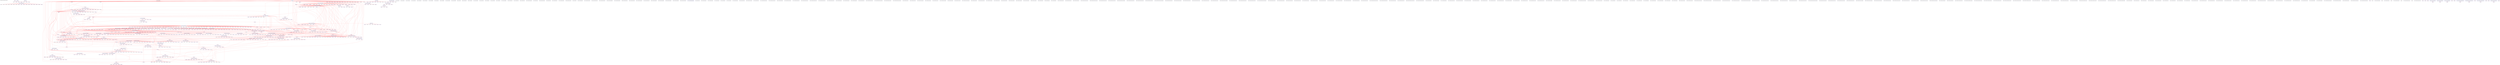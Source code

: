 digraph v3graph {
	graph	[label="MIPS_Harvard_obj_dir/MIPS_Harvard_TB_049_gate_opt.dot",
		 labelloc=t, labeljust=l,
		 //size="7.5,10",
		 rankdir=TB];
	n0	[fontsize=8 label="0x555ee057a7d0@TOP", color=purple];
	n1	[fontsize=8 label="0x555ee019a8b0@TOP", color=purple, style=dotted];
	n2	[fontsize=8 label="0x555ee03e2e80 TOP->clk", color=blue];
	n3	[fontsize=8 label="0x555ee019ccb0 TOP->mips_cpu_harvard__DOT__clk", color=blue, style=dotted];
	n4	[fontsize=8 label="0x555ee019abb0@TOP", color=purple, style=dotted];
	n5	[fontsize=8 label="0x555ee03e3350 TOP->reset", color=blue];
	n6	[fontsize=8 label="0x555ee019cdd0 TOP->mips_cpu_harvard__DOT__reset", color=blue, style=dotted];
	n7	[fontsize=8 label="0x555ee019aeb0@TOP", color=purple, style=dotted];
	n8	[fontsize=8 label="0x555ee03eff50 TOP->active", color=blue];
	n9	[fontsize=8 label="0x555ee019cef0 TOP->mips_cpu_harvard__DOT__active", color=blue, style=dotted];
	n10	[fontsize=8 label="0x555ee019b1b0@TOP", color=purple, style=dotted];
	n11	[fontsize=8 label="0x555ee03f3bd0 TOP->register_v0", color=blue];
	n12	[fontsize=8 label="0x555ee019d010 TOP->mips_cpu_harvard__DOT__register_v0", color=blue, style=dotted];
	n13	[fontsize=8 label="0x555ee019b4b0@TOP", color=purple, style=dotted];
	n14	[fontsize=8 label="0x555ee03f1190 TOP->clk_enable", color=blue];
	n15	[fontsize=8 label="0x555ee019d130 TOP->mips_cpu_harvard__DOT__clk_enable", color=blue, style=dotted];
	n16	[fontsize=8 label="0x555ee019b7b0@TOP", color=purple, style=dotted];
	n17	[fontsize=8 label="0x555ee03d8360 TOP->instr_address", color=blue];
	n18	[fontsize=8 label="0x555ee019d250 TOP->mips_cpu_harvard__DOT__instr_address", color=blue, style=dotted];
	n19	[fontsize=8 label="0x555ee019bab0@TOP", color=purple, style=dotted];
	n20	[fontsize=8 label="0x555ee03d8520 TOP->instr_readdata", color=blue];
	n21	[fontsize=8 label="0x555ee019d3b0 TOP->mips_cpu_harvard__DOT__instr_readdata", color=blue, style=dotted];
	n22	[fontsize=8 label="0x555ee019bdb0@TOP", color=purple, style=dotted];
	n23	[fontsize=8 label="0x555ee03e02f0 TOP->data_address", color=blue];
	n24	[fontsize=8 label="0x555ee019d4d0 TOP->mips_cpu_harvard__DOT__data_address", color=blue, style=dotted];
	n25	[fontsize=8 label="0x555ee019c0b0@TOP", color=purple, style=dotted];
	n26	[fontsize=8 label="0x555ee019a530 TOP->data_write", color=blue];
	n27	[fontsize=8 label="0x555ee019d5f0 TOP->mips_cpu_harvard__DOT__data_write", color=blue, style=dotted];
	n28	[fontsize=8 label="0x555ee019c3b0@TOP", color=purple, style=dotted];
	n29	[fontsize=8 label="0x555ee019a610 TOP->data_read", color=blue];
	n30	[fontsize=8 label="0x555ee019d6d0 TOP->mips_cpu_harvard__DOT__data_read", color=blue, style=dotted];
	n31	[fontsize=8 label="0x555ee019c6b0@TOP", color=purple, style=dotted];
	n32	[fontsize=8 label="0x555ee019a6f0 TOP->data_writedata", color=blue];
	n33	[fontsize=8 label="0x555ee019d7f0 TOP->mips_cpu_harvard__DOT__data_writedata", color=blue, style=dotted];
	n34	[fontsize=8 label="0x555ee019c9b0@TOP", color=purple, style=dotted];
	n35	[fontsize=8 label="0x555ee019a7d0 TOP->data_readdata", color=blue];
	n36	[fontsize=8 label="0x555ee019d950 TOP->mips_cpu_harvard__DOT__data_readdata", color=blue, style=dotted];
	n37	[fontsize=8 label="0x555ee019f770@TOP", color=purple, style=dotted];
	n38	[fontsize=8 label="0x555ee019f410 TOP->mips_cpu_harvard__DOT__instruction_decode", color=blue];
	n39	[fontsize=8 label="0x555ee019f650 TOP->mips_cpu_harvard__DOT__op", color=blue, style=dotted];
	n40	[fontsize=8 label="0x555ee03ff520@TOP", color=purple, style=dotted];
	n41	[fontsize=8 label="0x555ee03ff360 TOP->mips_cpu_harvard__DOT__read_address_1", color=blue, style=dotted];
	n42	[fontsize=8 label="0x555ee03ffbd0@TOP", color=purple, style=dotted];
	n43	[fontsize=8 label="0x555ee03ff440 TOP->mips_cpu_harvard__DOT__Rs_decode", color=blue, style=dotted];
	n44	[fontsize=8 label="0x555ee0400440@TOP", color=purple, style=dotted];
	n45	[fontsize=8 label="0x555ee0400280 TOP->mips_cpu_harvard__DOT__read_address_2", color=blue, style=dotted];
	n46	[fontsize=8 label="0x555ee0400af0@TOP", color=purple, style=dotted];
	n47	[fontsize=8 label="0x555ee0400360 TOP->mips_cpu_harvard__DOT__Rt_decode", color=blue, style=dotted];
	n48	[fontsize=8 label="0x555ee0401280@TOP", color=purple, style=dotted];
	n49	[fontsize=8 label="0x555ee04011a0 TOP->mips_cpu_harvard__DOT__Rd_decode", color=blue, style=dotted];
	n50	[fontsize=8 label="0x555ee0401a10@TOP", color=purple, style=dotted];
	n51	[fontsize=8 label="0x555ee0401930 TOP->mips_cpu_harvard__DOT__immediate", color=blue, style=dotted];
	n52	[fontsize=8 label="0x555ee04021a0@TOP", color=purple, style=dotted];
	n53	[fontsize=8 label="0x555ee04020c0 TOP->mips_cpu_harvard__DOT__j_offset", color=blue, style=dotted];
	n54	[fontsize=8 label="0x555ee0406750@TOP", color=purple, style=dotted];
	n55	[fontsize=8 label="0x555ee0405410 TOP->mips_cpu_harvard__DOT__read_data_memory", color=blue, style=dotted];
	n56	[fontsize=8 label="0x555ee0406a50@TOP", color=purple];
	n57	[fontsize=8 label="0x555ee0405170 TOP->mips_cpu_harvard__DOT__ALU_output_memory", color=blue];
	n58	[fontsize=8 label="0x555ee0406d50@TOP", color=purple];
	n59	[fontsize=8 label="0x555ee04054f0 TOP->mips_cpu_harvard__DOT__write_data_memory", color=blue];
	n60	[fontsize=8 label="0x555ee0407050@TOP", color=purple];
	n61	[fontsize=8 label="0x555ee0404c30 TOP->mips_cpu_harvard__DOT__memory_write_memory", color=blue];
	n62	[fontsize=8 label="0x555ee0407350@TOP", color=purple];
	n63	[fontsize=8 label="0x555ee0404b50 TOP->mips_cpu_harvard__DOT__memory_to_register_memory", color=blue];
	n64	[fontsize=8 label="0x555ee0407650@TOP", color=purple];
	n65	[fontsize=8 label="0x555ee019dcb0 TOP->mips_cpu_harvard__DOT__program_counter_fetch", color=blue];
	n66	[fontsize=8 label="0x555ee0407950@TOP", color=purple, style=dotted];
	n67	[fontsize=8 label="0x555ee019deb0 TOP->mips_cpu_harvard__DOT__instruction_fetch", color=blue, style=dotted];
	n68	[fontsize=8 label="0x555ee0407c50@TOP", color=purple];
	n69	[fontsize=8 label="0x555ee0406210 TOP->mips_cpu_harvard__DOT__forward_A_decode", color=blue, style=dotted];
	n70	[fontsize=8 label="0x555ee0402af0 TOP->mips_cpu_harvard__DOT__register_file_output_A_decode", color=blue];
	n71	[fontsize=8 label="0x555ee0402f50 TOP->mips_cpu_harvard__DOT__comparator_1", color=blue];
	n72	[fontsize=8 label="0x555ee0408250@TOP", color=purple];
	n73	[fontsize=8 label="0x555ee04062f0 TOP->mips_cpu_harvard__DOT__forward_B_decode", color=blue, style=dotted];
	n74	[fontsize=8 label="0x555ee0402bd0 TOP->mips_cpu_harvard__DOT__register_file_output_B_decode", color=blue];
	n75	[fontsize=8 label="0x555ee0403030 TOP->mips_cpu_harvard__DOT__comparator_2", color=blue];
	n76	[fontsize=8 label="0x555ee0408850@TOP", color=purple, style=dotted];
	n77	[fontsize=8 label="0x555ee019ee70 TOP->mips_cpu_harvard__DOT__using_HI_LO_decode", color=blue];
	n78	[fontsize=8 label="0x555ee0402850 TOP->mips_cpu_harvard__DOT__register_file_output_LO_decode", color=blue, style=dotted];
	n79	[fontsize=8 label="0x555ee0402cb0 TOP->mips_cpu_harvard__DOT__src_A_decode", color=blue, style=dotted];
	n80	[fontsize=8 label="0x555ee0408e50@TOP", color=purple, style=dotted];
	n81	[fontsize=8 label="0x555ee0402930 TOP->mips_cpu_harvard__DOT__register_file_output_HI_decode", color=blue, style=dotted];
	n82	[fontsize=8 label="0x555ee0402d90 TOP->mips_cpu_harvard__DOT__src_B_decode", color=blue, style=dotted];
	n83	[fontsize=8 label="0x555ee0409450@TOP", color=purple];
	n84	[fontsize=8 label="0x555ee019e910 TOP->mips_cpu_harvard__DOT__branch_decode", color=blue];
	n85	[fontsize=8 label="0x555ee019ea30 TOP->mips_cpu_harvard__DOT__equal_decode", color=blue];
	n86	[fontsize=8 label="0x555ee019e210 TOP->mips_cpu_harvard__DOT__program_counter_src_decode", color=blue];
	n87	[fontsize=8 label="0x555ee0409930@TOP", color=purple];
	n88	[fontsize=8 label="0x555ee0402e70 TOP->mips_cpu_harvard__DOT__sign_imm_decode", color=blue];
	n89	[fontsize=8 label="0x555ee040a3f0@TOP", color=purple, style=dotted];
	n90	[fontsize=8 label="0x555ee0402a10 TOP->mips_cpu_harvard__DOT__shifter_output_decode", color=blue, style=dotted];
	n91	[fontsize=8 label="0x555ee040a920@TOP", color=purple, style=dotted];
	n92	[fontsize=8 label="0x555ee019f570 TOP->mips_cpu_harvard__DOT__program_counter_plus_four_decode", color=blue];
	n93	[fontsize=8 label="0x555ee0403110 TOP->mips_cpu_harvard__DOT__j_program_counter_decode", color=blue, style=dotted];
	n94	[fontsize=8 label="0x555ee040b3e0@TOP", color=purple, style=dotted];
	n95	[fontsize=8 label="0x555ee0405090 TOP->mips_cpu_harvard__DOT__j_instruction_memory", color=blue];
	n96	[fontsize=8 label="0x555ee04048b0 TOP->mips_cpu_harvard__DOT__j_program_counter_execute", color=blue];
	n97	[fontsize=8 label="0x555ee04055d0 TOP->mips_cpu_harvard__DOT__ALU_output_memory_resolved", color=blue, style=dotted];
	n98	[fontsize=8 label="0x555ee040b9e0@TOP", color=purple];
	n99	[fontsize=8 label="0x555ee019da70 TOP->mips_cpu_harvard__DOT__internal_clk", color=blue];
	n100	[fontsize=8 label="0x555ee040bec0@TOP", color=purple];
	n101	[fontsize=8 label="0x555ee019e130 TOP->mips_cpu_harvard__DOT__halt", color=blue, style=dotted];
	n102	[fontsize=8 label="0x555ee040c280@TOP", color=purple, style=dotted];
	n103	[fontsize=8 label="0x555ee040ef80 TOP->mips_cpu_harvard__DOT__register_file__DOT__clk", color=blue, style=dotted];
	n104	[fontsize=8 label="0x555ee040c580@TOP", color=purple, style=dotted];
	n105	[fontsize=8 label="0x555ee0405790 TOP->mips_cpu_harvard__DOT__register_write_writeback", color=blue];
	n106	[fontsize=8 label="0x555ee040f140 TOP->mips_cpu_harvard__DOT__register_file__DOT__write_enable", color=blue, style=dotted];
	n107	[fontsize=8 label="0x555ee040c880@TOP", color=purple, style=dotted];
	n108	[fontsize=8 label="0x555ee0405870 TOP->mips_cpu_harvard__DOT__HI_register_write_writeback", color=blue];
	n109	[fontsize=8 label="0x555ee040f220 TOP->mips_cpu_harvard__DOT__register_file__DOT__HI_write_enable", color=blue, style=dotted];
	n110	[fontsize=8 label="0x555ee040cb80@TOP", color=purple, style=dotted];
	n111	[fontsize=8 label="0x555ee0405950 TOP->mips_cpu_harvard__DOT__LO_register_write_writeback", color=blue];
	n112	[fontsize=8 label="0x555ee040f300 TOP->mips_cpu_harvard__DOT__register_file__DOT__LO_write_enable", color=blue, style=dotted];
	n113	[fontsize=8 label="0x555ee040ce80@TOP", color=purple, style=dotted];
	n114	[fontsize=8 label="0x555ee040f3e0 TOP->mips_cpu_harvard__DOT__register_file__DOT__read_address_1", color=blue, style=dotted];
	n115	[fontsize=8 label="0x555ee040d180@TOP", color=purple, style=dotted];
	n116	[fontsize=8 label="0x555ee040f4c0 TOP->mips_cpu_harvard__DOT__register_file__DOT__read_address_2", color=blue, style=dotted];
	n117	[fontsize=8 label="0x555ee040d480@TOP", color=purple, style=dotted];
	n118	[fontsize=8 label="0x555ee0405b10 TOP->mips_cpu_harvard__DOT__write_register_writeback", color=blue];
	n119	[fontsize=8 label="0x555ee040f5a0 TOP->mips_cpu_harvard__DOT__register_file__DOT__write_address", color=blue, style=dotted];
	n120	[fontsize=8 label="0x555ee040d780@TOP", color=purple, style=dotted];
	n121	[fontsize=8 label="0x555ee0405bf0 TOP->mips_cpu_harvard__DOT__result_writeback", color=blue];
	n122	[fontsize=8 label="0x555ee040f680 TOP->mips_cpu_harvard__DOT__register_file__DOT__write_data", color=blue, style=dotted];
	n123	[fontsize=8 label="0x555ee040da80@TOP", color=purple, style=dotted];
	n124	[fontsize=8 label="0x555ee0405cd0 TOP->mips_cpu_harvard__DOT__ALU_HI_output_writeback", color=blue];
	n125	[fontsize=8 label="0x555ee040f760 TOP->mips_cpu_harvard__DOT__register_file__DOT__HI_write_data", color=blue, style=dotted];
	n126	[fontsize=8 label="0x555ee040dd80@TOP", color=purple, style=dotted];
	n127	[fontsize=8 label="0x555ee0405db0 TOP->mips_cpu_harvard__DOT__ALU_LO_output_writeback", color=blue];
	n128	[fontsize=8 label="0x555ee040f840 TOP->mips_cpu_harvard__DOT__register_file__DOT__LO_write_data", color=blue, style=dotted];
	n129	[fontsize=8 label="0x555ee040e080@TOP", color=purple, style=dotted];
	n130	[fontsize=8 label="0x555ee040f920 TOP->mips_cpu_harvard__DOT__register_file__DOT__read_data_1", color=blue, style=dotted];
	n131	[fontsize=8 label="0x555ee040e380@TOP", color=purple, style=dotted];
	n132	[fontsize=8 label="0x555ee040fa00 TOP->mips_cpu_harvard__DOT__register_file__DOT__read_data_2", color=blue, style=dotted];
	n133	[fontsize=8 label="0x555ee040e680@TOP", color=purple, style=dotted];
	n134	[fontsize=8 label="0x555ee040fae0 TOP->mips_cpu_harvard__DOT__register_file__DOT__read_data_LO", color=blue, style=dotted];
	n135	[fontsize=8 label="0x555ee040e980@TOP", color=purple, style=dotted];
	n136	[fontsize=8 label="0x555ee040fbc0 TOP->mips_cpu_harvard__DOT__register_file__DOT__read_data_HI", color=blue, style=dotted];
	n137	[fontsize=8 label="0x555ee040ec80@TOP", color=purple, style=dotted];
	n138	[fontsize=8 label="0x555ee040fca0 TOP->mips_cpu_harvard__DOT__register_file__DOT__read_register_2", color=blue, style=dotted];
	n139	[fontsize=8 label="0x555ee0410020@TOP", color=purple];
	n140	[fontsize=8 label="0x555ee040fd80 TOP->mips_cpu_harvard__DOT__register_file__DOT__registers", color=blue];
	n141	[fontsize=8 label="0x555ee0410500@TOP", color=purple];
	n142	[fontsize=8 label="0x555ee04109e0@TOP", color=purple, style=dotted];
	n143	[fontsize=8 label="0x555ee040ff40 TOP->mips_cpu_harvard__DOT__register_file__DOT__LO_reg", color=blue];
	n144	[fontsize=8 label="0x555ee0410ce0@TOP", color=purple, style=dotted];
	n145	[fontsize=8 label="0x555ee040fe60 TOP->mips_cpu_harvard__DOT__register_file__DOT__HI_reg", color=blue];
	n146	[fontsize=8 label="0x555ee0410fe0@TOP", color=purple];
	n147	[fontsize=8 label="0x555ee04115f0@TOP", color=purple, style=dotted];
	n148	[fontsize=8 label="0x555ee0411510 TOP->mips_cpu_harvard__DOT__register_file__DOT__modified_write_clk", color=blue];
	n149	[fontsize=8 label="0x555ee0412dc0@TOP", color=purple, style=dotted];
	n150	[fontsize=8 label="0x555ee0413fc0 TOP->mips_cpu_harvard__DOT__pc__DOT__clk", color=blue, style=dotted];
	n151	[fontsize=8 label="0x555ee04130c0@TOP", color=purple, style=dotted];
	n152	[fontsize=8 label="0x555ee019db90 TOP->mips_cpu_harvard__DOT__program_counter_prime", color=blue, style=dotted];
	n153	[fontsize=8 label="0x555ee04140a0 TOP->mips_cpu_harvard__DOT__pc__DOT__address_input", color=blue, style=dotted];
	n154	[fontsize=8 label="0x555ee04133c0@TOP", color=purple, style=dotted];
	n155	[fontsize=8 label="0x555ee0406050 TOP->mips_cpu_harvard__DOT__stall_fetch", color=blue];
	n156	[fontsize=8 label="0x555ee0414180 TOP->mips_cpu_harvard__DOT__pc__DOT__enable", color=blue, style=dotted];
	n157	[fontsize=8 label="0x555ee04136c0@TOP", color=purple, style=dotted];
	n158	[fontsize=8 label="0x555ee0414260 TOP->mips_cpu_harvard__DOT__pc__DOT__reset", color=blue, style=dotted];
	n159	[fontsize=8 label="0x555ee04139c0@TOP", color=purple, style=dotted];
	n160	[fontsize=8 label="0x555ee0414340 TOP->mips_cpu_harvard__DOT__pc__DOT__halt", color=blue, style=dotted];
	n161	[fontsize=8 label="0x555ee0413cc0@TOP", color=purple, style=dotted];
	n162	[fontsize=8 label="0x555ee0414420 TOP->mips_cpu_harvard__DOT__pc__DOT__address_output", color=blue, style=dotted];
	n163	[fontsize=8 label="0x555ee0414500@TOP", color=purple, style=dotted];
	n164	[fontsize=8 label="0x555ee0415dc0@TOP", color=purple, style=dotted];
	n165	[fontsize=8 label="0x555ee04163c0 TOP->mips_cpu_harvard__DOT__plus_four_adder__DOT__a", color=blue, style=dotted];
	n166	[fontsize=8 label="0x555ee04160c0@TOP", color=purple, style=dotted];
	n167	[fontsize=8 label="0x555ee019ddd0 TOP->mips_cpu_harvard__DOT__program_counter_plus_four_fetch", color=blue, style=dotted];
	n168	[fontsize=8 label="0x555ee0416580 TOP->mips_cpu_harvard__DOT__plus_four_adder__DOT__z", color=blue, style=dotted];
	n169	[fontsize=8 label="0x555ee0416660@TOP", color=purple, style=dotted];
	n170	[fontsize=8 label="0x555ee0416b90@TOP", color=purple, style=dotted];
	n171	[fontsize=8 label="0x555ee0417870 TOP->mips_cpu_harvard__DOT__program_counter_multiplexer__DOT__control", color=blue, style=dotted];
	n172	[fontsize=8 label="0x555ee0416e90@TOP", color=purple, style=dotted];
	n173	[fontsize=8 label="0x555ee0417950 TOP->mips_cpu_harvard__DOT__program_counter_multiplexer__DOT__input_0", color=blue, style=dotted];
	n174	[fontsize=8 label="0x555ee0417190@TOP", color=purple, style=dotted];
	n175	[fontsize=8 label="0x555ee019f330 TOP->mips_cpu_harvard__DOT__program_counter_branch_decode", color=blue, style=dotted];
	n176	[fontsize=8 label="0x555ee0417a30 TOP->mips_cpu_harvard__DOT__program_counter_multiplexer__DOT__input_1", color=blue, style=dotted];
	n177	[fontsize=8 label="0x555ee0417490@TOP", color=purple, style=dotted];
	n178	[fontsize=8 label="0x555ee019e010 TOP->mips_cpu_harvard__DOT__program_counter_mux_1_out", color=blue];
	n179	[fontsize=8 label="0x555ee0417b10 TOP->mips_cpu_harvard__DOT__program_counter_multiplexer__DOT__resolved", color=blue, style=dotted];
	n180	[fontsize=8 label="0x555ee0417bf0@TOP", color=purple];
	n181	[fontsize=8 label="0x555ee04181f0@TOP", color=purple, style=dotted];
	n182	[fontsize=8 label="0x555ee0404ed0 TOP->mips_cpu_harvard__DOT__program_counter_multiplexer_jump_memory", color=blue];
	n183	[fontsize=8 label="0x555ee0418ed0 TOP->mips_cpu_harvard__DOT__program_counter_multiplexer_two__DOT__control", color=blue, style=dotted];
	n184	[fontsize=8 label="0x555ee04184f0@TOP", color=purple, style=dotted];
	n185	[fontsize=8 label="0x555ee0418fb0 TOP->mips_cpu_harvard__DOT__program_counter_multiplexer_two__DOT__input_0", color=blue, style=dotted];
	n186	[fontsize=8 label="0x555ee04187f0@TOP", color=purple, style=dotted];
	n187	[fontsize=8 label="0x555ee0419090 TOP->mips_cpu_harvard__DOT__program_counter_multiplexer_two__DOT__input_1", color=blue, style=dotted];
	n188	[fontsize=8 label="0x555ee0418af0@TOP", color=purple, style=dotted];
	n189	[fontsize=8 label="0x555ee0419170 TOP->mips_cpu_harvard__DOT__program_counter_multiplexer_two__DOT__resolved", color=blue, style=dotted];
	n190	[fontsize=8 label="0x555ee0419250@TOP", color=purple, style=dotted];
	n191	[fontsize=8 label="0x555ee0419850@TOP", color=purple, style=dotted];
	n192	[fontsize=8 label="0x555ee041b050 TOP->mips_cpu_harvard__DOT__fetch_decode_register__DOT__clk", color=blue, style=dotted];
	n193	[fontsize=8 label="0x555ee0419b50@TOP", color=purple, style=dotted];
	n194	[fontsize=8 label="0x555ee0406130 TOP->mips_cpu_harvard__DOT__stall_decode", color=blue];
	n195	[fontsize=8 label="0x555ee041b130 TOP->mips_cpu_harvard__DOT__fetch_decode_register__DOT__enable", color=blue, style=dotted];
	n196	[fontsize=8 label="0x555ee0419e50@TOP", color=purple, style=dotted];
	n197	[fontsize=8 label="0x555ee041b210 TOP->mips_cpu_harvard__DOT__fetch_decode_register__DOT__clear", color=blue, style=dotted];
	n198	[fontsize=8 label="0x555ee041a150@TOP", color=purple, style=dotted];
	n199	[fontsize=8 label="0x555ee041b2f0 TOP->mips_cpu_harvard__DOT__fetch_decode_register__DOT__reset", color=blue, style=dotted];
	n200	[fontsize=8 label="0x555ee041a450@TOP", color=purple, style=dotted];
	n201	[fontsize=8 label="0x555ee041b3d0 TOP->mips_cpu_harvard__DOT__fetch_decode_register__DOT__instruction_fetch", color=blue, style=dotted];
	n202	[fontsize=8 label="0x555ee041a750@TOP", color=purple, style=dotted];
	n203	[fontsize=8 label="0x555ee041b4b0 TOP->mips_cpu_harvard__DOT__fetch_decode_register__DOT__program_counter_plus_four_fetch", color=blue, style=dotted];
	n204	[fontsize=8 label="0x555ee041aa50@TOP", color=purple, style=dotted];
	n205	[fontsize=8 label="0x555ee041b590 TOP->mips_cpu_harvard__DOT__fetch_decode_register__DOT__instruction_decode", color=blue, style=dotted];
	n206	[fontsize=8 label="0x555ee041ad50@TOP", color=purple, style=dotted];
	n207	[fontsize=8 label="0x555ee041b670 TOP->mips_cpu_harvard__DOT__fetch_decode_register__DOT__program_counter_plus_four_decode", color=blue, style=dotted];
	n208	[fontsize=8 label="0x555ee041d660@TOP", color=purple, style=dotted];
	n209	[fontsize=8 label="0x555ee041fd60 TOP->mips_cpu_harvard__DOT__control_unit__DOT__instruction", color=blue, style=dotted];
	n210	[fontsize=8 label="0x555ee041d960@TOP", color=purple, style=dotted];
	n211	[fontsize=8 label="0x555ee019e370 TOP->mips_cpu_harvard__DOT__register_write_decode", color=blue];
	n212	[fontsize=8 label="0x555ee041fe40 TOP->mips_cpu_harvard__DOT__control_unit__DOT__register_write", color=blue, style=dotted];
	n213	[fontsize=8 label="0x555ee041dc60@TOP", color=purple, style=dotted];
	n214	[fontsize=8 label="0x555ee019e490 TOP->mips_cpu_harvard__DOT__memory_to_register_decode", color=blue];
	n215	[fontsize=8 label="0x555ee041ff20 TOP->mips_cpu_harvard__DOT__control_unit__DOT__memory_to_register", color=blue, style=dotted];
	n216	[fontsize=8 label="0x555ee041df60@TOP", color=purple, style=dotted];
	n217	[fontsize=8 label="0x555ee019e5b0 TOP->mips_cpu_harvard__DOT__memory_write_decode", color=blue];
	n218	[fontsize=8 label="0x555ee0420000 TOP->mips_cpu_harvard__DOT__control_unit__DOT__memory_write", color=blue, style=dotted];
	n219	[fontsize=8 label="0x555ee041e260@TOP", color=purple, style=dotted];
	n220	[fontsize=8 label="0x555ee019e6d0 TOP->mips_cpu_harvard__DOT__ALU_src_B_decode", color=blue];
	n221	[fontsize=8 label="0x555ee04200e0 TOP->mips_cpu_harvard__DOT__control_unit__DOT__ALU_src_B", color=blue, style=dotted];
	n222	[fontsize=8 label="0x555ee041e560@TOP", color=purple, style=dotted];
	n223	[fontsize=8 label="0x555ee019e7f0 TOP->mips_cpu_harvard__DOT__register_destination_decode", color=blue];
	n224	[fontsize=8 label="0x555ee04201c0 TOP->mips_cpu_harvard__DOT__control_unit__DOT__register_destination", color=blue, style=dotted];
	n225	[fontsize=8 label="0x555ee041e860@TOP", color=purple, style=dotted];
	n226	[fontsize=8 label="0x555ee04202a0 TOP->mips_cpu_harvard__DOT__control_unit__DOT__branch", color=blue, style=dotted];
	n227	[fontsize=8 label="0x555ee041eb60@TOP", color=purple, style=dotted];
	n228	[fontsize=8 label="0x555ee019eb50 TOP->mips_cpu_harvard__DOT__ALU_function_decode", color=blue];
	n229	[fontsize=8 label="0x555ee0420380 TOP->mips_cpu_harvard__DOT__control_unit__DOT__ALU_function", color=blue, style=dotted];
	n230	[fontsize=8 label="0x555ee041ee60@TOP", color=purple, style=dotted];
	n231	[fontsize=8 label="0x555ee019ec70 TOP->mips_cpu_harvard__DOT__program_counter_multiplexer_jump_decode", color=blue];
	n232	[fontsize=8 label="0x555ee0420460 TOP->mips_cpu_harvard__DOT__control_unit__DOT__program_counter_multiplexer_jump", color=blue, style=dotted];
	n233	[fontsize=8 label="0x555ee041f160@TOP", color=purple, style=dotted];
	n234	[fontsize=8 label="0x555ee019efd0 TOP->mips_cpu_harvard__DOT__j_instruction_decode", color=blue];
	n235	[fontsize=8 label="0x555ee0420540 TOP->mips_cpu_harvard__DOT__control_unit__DOT__j_instruction", color=blue, style=dotted];
	n236	[fontsize=8 label="0x555ee041f460@TOP", color=purple, style=dotted];
	n237	[fontsize=8 label="0x555ee019f210 TOP->mips_cpu_harvard__DOT__LO_register_write_decode", color=blue];
	n238	[fontsize=8 label="0x555ee0420620 TOP->mips_cpu_harvard__DOT__control_unit__DOT__LO_register_write", color=blue, style=dotted];
	n239	[fontsize=8 label="0x555ee041f760@TOP", color=purple, style=dotted];
	n240	[fontsize=8 label="0x555ee019f0f0 TOP->mips_cpu_harvard__DOT__HI_register_write_decode", color=blue];
	n241	[fontsize=8 label="0x555ee0420700 TOP->mips_cpu_harvard__DOT__control_unit__DOT__HI_register_write", color=blue, style=dotted];
	n242	[fontsize=8 label="0x555ee041fa60@TOP", color=purple, style=dotted];
	n243	[fontsize=8 label="0x555ee04207e0 TOP->mips_cpu_harvard__DOT__control_unit__DOT__using_HI_LO", color=blue, style=dotted];
	n244	[fontsize=8 label="0x555ee0420b60@TOP", color=purple];
	n245	[fontsize=8 label="0x555ee04208c0 TOP->mips_cpu_harvard__DOT__control_unit__DOT__op", color=blue];
	n246	[fontsize=8 label="0x555ee04209a0 TOP->mips_cpu_harvard__DOT__control_unit__DOT__rt", color=blue];
	n247	[fontsize=8 label="0x555ee0420a80 TOP->mips_cpu_harvard__DOT__control_unit__DOT__funct", color=blue];
	n248	[fontsize=8 label="0x555ee0458d00@TOP", color=purple, style=dotted];
	n249	[fontsize=8 label="0x555ee0459e80 TOP->mips_cpu_harvard__DOT__reg_output_comparator__DOT__op", color=blue, style=dotted];
	n250	[fontsize=8 label="0x555ee0459080@TOP", color=purple, style=dotted];
	n251	[fontsize=8 label="0x555ee045a040 TOP->mips_cpu_harvard__DOT__reg_output_comparator__DOT__rt", color=blue, style=dotted];
	n252	[fontsize=8 label="0x555ee0459400@TOP", color=purple, style=dotted];
	n253	[fontsize=8 label="0x555ee045a160 TOP->mips_cpu_harvard__DOT__reg_output_comparator__DOT__a", color=blue, style=dotted];
	n254	[fontsize=8 label="0x555ee0459780@TOP", color=purple, style=dotted];
	n255	[fontsize=8 label="0x555ee045a280 TOP->mips_cpu_harvard__DOT__reg_output_comparator__DOT__b", color=blue, style=dotted];
	n256	[fontsize=8 label="0x555ee0459b00@TOP", color=purple, style=dotted];
	n257	[fontsize=8 label="0x555ee045a3a0 TOP->mips_cpu_harvard__DOT__reg_output_comparator__DOT__c", color=blue, style=dotted];
	n258	[fontsize=8 label="0x555ee05b82b0@TOP", color=purple, style=dotted];
	n259	[fontsize=8 label="0x555ee05b8130@TOP", color=purple, style=dotted];
	n260	[fontsize=8 label="0x555ee05b7fb0@TOP", color=purple, style=dotted];
	n261	[fontsize=8 label="0x555ee05b7e30@TOP", color=purple, style=dotted];
	n262	[fontsize=8 label="0x555ee05b7cb0@TOP", color=purple, style=dotted];
	n263	[fontsize=8 label="0x555ee05b7b30@TOP", color=purple];
	n264	[fontsize=8 label="0x555ee05b79b0@TOP", color=purple, style=dotted];
	n265	[fontsize=8 label="0x555ee05b7830@TOP", color=purple, style=dotted];
	n266	[fontsize=8 label="0x555ee05b6eb0@TOP", color=purple, style=dotted];
	n267	[fontsize=8 label="0x555ee045ea50@TOP", color=purple, style=dotted];
	n268	[fontsize=8 label="0x555ee045f590 TOP->mips_cpu_harvard__DOT__adder_decode__DOT__a", color=blue, style=dotted];
	n269	[fontsize=8 label="0x555ee045ee10@TOP", color=purple, style=dotted];
	n270	[fontsize=8 label="0x555ee045f6f0 TOP->mips_cpu_harvard__DOT__adder_decode__DOT__b", color=blue, style=dotted];
	n271	[fontsize=8 label="0x555ee045f1d0@TOP", color=purple, style=dotted];
	n272	[fontsize=8 label="0x555ee045f810 TOP->mips_cpu_harvard__DOT__adder_decode__DOT__z", color=blue, style=dotted];
	n273	[fontsize=8 label="0x555ee045f930@TOP", color=purple, style=dotted];
	n274	[fontsize=8 label="0x555ee045ff50@TOP", color=purple, style=dotted];
	n275	[fontsize=8 label="0x555ee0469e10 TOP->mips_cpu_harvard__DOT__decode_execute_register__DOT__clk", color=blue, style=dotted];
	n276	[fontsize=8 label="0x555ee04602d0@TOP", color=purple, style=dotted];
	n277	[fontsize=8 label="0x555ee04063d0 TOP->mips_cpu_harvard__DOT__flush_execute_register", color=blue];
	n278	[fontsize=8 label="0x555ee0469fd0 TOP->mips_cpu_harvard__DOT__decode_execute_register__DOT__clear", color=blue, style=dotted];
	n279	[fontsize=8 label="0x555ee0460690@TOP", color=purple, style=dotted];
	n280	[fontsize=8 label="0x555ee046a0f0 TOP->mips_cpu_harvard__DOT__decode_execute_register__DOT__reset", color=blue, style=dotted];
	n281	[fontsize=8 label="0x555ee0460a10@TOP", color=purple, style=dotted];
	n282	[fontsize=8 label="0x555ee046a210 TOP->mips_cpu_harvard__DOT__decode_execute_register__DOT__register_write_decode", color=blue, style=dotted];
	n283	[fontsize=8 label="0x555ee0460e10@TOP", color=purple, style=dotted];
	n284	[fontsize=8 label="0x555ee046a330 TOP->mips_cpu_harvard__DOT__decode_execute_register__DOT__memory_to_register_decode", color=blue, style=dotted];
	n285	[fontsize=8 label="0x555ee0461210@TOP", color=purple, style=dotted];
	n286	[fontsize=8 label="0x555ee046a450 TOP->mips_cpu_harvard__DOT__decode_execute_register__DOT__memory_write_decode", color=blue, style=dotted];
	n287	[fontsize=8 label="0x555ee0461610@TOP", color=purple, style=dotted];
	n288	[fontsize=8 label="0x555ee046a570 TOP->mips_cpu_harvard__DOT__decode_execute_register__DOT__ALU_src_B_decode", color=blue, style=dotted];
	n289	[fontsize=8 label="0x555ee04619d0@TOP", color=purple, style=dotted];
	n290	[fontsize=8 label="0x555ee046a690 TOP->mips_cpu_harvard__DOT__decode_execute_register__DOT__register_destination_decode", color=blue, style=dotted];
	n291	[fontsize=8 label="0x555ee0461d90@TOP", color=purple, style=dotted];
	n292	[fontsize=8 label="0x555ee046a7b0 TOP->mips_cpu_harvard__DOT__decode_execute_register__DOT__HI_register_write_decode", color=blue, style=dotted];
	n293	[fontsize=8 label="0x555ee0462190@TOP", color=purple, style=dotted];
	n294	[fontsize=8 label="0x555ee046a8d0 TOP->mips_cpu_harvard__DOT__decode_execute_register__DOT__LO_register_write_decode", color=blue, style=dotted];
	n295	[fontsize=8 label="0x555ee0462590@TOP", color=purple, style=dotted];
	n296	[fontsize=8 label="0x555ee046a9f0 TOP->mips_cpu_harvard__DOT__decode_execute_register__DOT__ALU_function_decode", color=blue, style=dotted];
	n297	[fontsize=8 label="0x555ee0462990@TOP", color=purple, style=dotted];
	n298	[fontsize=8 label="0x555ee046ab10 TOP->mips_cpu_harvard__DOT__decode_execute_register__DOT__program_counter_multiplexer_jump_decode", color=blue, style=dotted];
	n299	[fontsize=8 label="0x555ee0462d60@TOP", color=purple, style=dotted];
	n300	[fontsize=8 label="0x555ee046ac30 TOP->mips_cpu_harvard__DOT__decode_execute_register__DOT__j_instruction_decode", color=blue, style=dotted];
	n301	[fontsize=8 label="0x555ee0463160@TOP", color=purple, style=dotted];
	n302	[fontsize=8 label="0x555ee046ad50 TOP->mips_cpu_harvard__DOT__decode_execute_register__DOT__using_HI_LO_decode", color=blue, style=dotted];
	n303	[fontsize=8 label="0x555ee0463560@TOP", color=purple, style=dotted];
	n304	[fontsize=8 label="0x555ee04038f0 TOP->mips_cpu_harvard__DOT__register_write_execute", color=blue];
	n305	[fontsize=8 label="0x555ee046ae70 TOP->mips_cpu_harvard__DOT__decode_execute_register__DOT__register_write_execute", color=blue, style=dotted];
	n306	[fontsize=8 label="0x555ee0463960@TOP", color=purple, style=dotted];
	n307	[fontsize=8 label="0x555ee04032d0 TOP->mips_cpu_harvard__DOT__memory_to_register_execute", color=blue];
	n308	[fontsize=8 label="0x555ee046af90 TOP->mips_cpu_harvard__DOT__decode_execute_register__DOT__memory_to_register_execute", color=blue, style=dotted];
	n309	[fontsize=8 label="0x555ee0463d70@TOP", color=purple, style=dotted];
	n310	[fontsize=8 label="0x555ee04033b0 TOP->mips_cpu_harvard__DOT__memory_write_execute", color=blue];
	n311	[fontsize=8 label="0x555ee046b0b0 TOP->mips_cpu_harvard__DOT__decode_execute_register__DOT__memory_write_execute", color=blue, style=dotted];
	n312	[fontsize=8 label="0x555ee0464170@TOP", color=purple, style=dotted];
	n313	[fontsize=8 label="0x555ee0403570 TOP->mips_cpu_harvard__DOT__ALU_src_B_execute", color=blue];
	n314	[fontsize=8 label="0x555ee046b1d0 TOP->mips_cpu_harvard__DOT__decode_execute_register__DOT__ALU_src_B_execute", color=blue, style=dotted];
	n315	[fontsize=8 label="0x555ee0464570@TOP", color=purple, style=dotted];
	n316	[fontsize=8 label="0x555ee04031f0 TOP->mips_cpu_harvard__DOT__register_destination_execute", color=blue];
	n317	[fontsize=8 label="0x555ee046b2f0 TOP->mips_cpu_harvard__DOT__decode_execute_register__DOT__register_destination_execute", color=blue, style=dotted];
	n318	[fontsize=8 label="0x555ee0464980@TOP", color=purple, style=dotted];
	n319	[fontsize=8 label="0x555ee0403730 TOP->mips_cpu_harvard__DOT__HI_register_write_execute", color=blue];
	n320	[fontsize=8 label="0x555ee046b410 TOP->mips_cpu_harvard__DOT__decode_execute_register__DOT__HI_register_write_execute", color=blue, style=dotted];
	n321	[fontsize=8 label="0x555ee0464d80@TOP", color=purple, style=dotted];
	n322	[fontsize=8 label="0x555ee0403810 TOP->mips_cpu_harvard__DOT__LO_register_write_execute", color=blue];
	n323	[fontsize=8 label="0x555ee046b530 TOP->mips_cpu_harvard__DOT__decode_execute_register__DOT__LO_register_write_execute", color=blue, style=dotted];
	n324	[fontsize=8 label="0x555ee0465180@TOP", color=purple, style=dotted];
	n325	[fontsize=8 label="0x555ee0403650 TOP->mips_cpu_harvard__DOT__ALU_function_execute", color=blue];
	n326	[fontsize=8 label="0x555ee046b650 TOP->mips_cpu_harvard__DOT__decode_execute_register__DOT__ALU_function_execute", color=blue, style=dotted];
	n327	[fontsize=8 label="0x555ee0465580@TOP", color=purple, style=dotted];
	n328	[fontsize=8 label="0x555ee04039d0 TOP->mips_cpu_harvard__DOT__program_counter_multiplexer_jump_execute", color=blue];
	n329	[fontsize=8 label="0x555ee046b770 TOP->mips_cpu_harvard__DOT__decode_execute_register__DOT__program_counter_multiplexer_jump_execute", color=blue, style=dotted];
	n330	[fontsize=8 label="0x555ee04659a0@TOP", color=purple, style=dotted];
	n331	[fontsize=8 label="0x555ee0403ab0 TOP->mips_cpu_harvard__DOT__j_instruction_execute", color=blue];
	n332	[fontsize=8 label="0x555ee046b890 TOP->mips_cpu_harvard__DOT__decode_execute_register__DOT__j_instruction_execute", color=blue, style=dotted];
	n333	[fontsize=8 label="0x555ee0465da0@TOP", color=purple, style=dotted];
	n334	[fontsize=8 label="0x555ee0403b90 TOP->mips_cpu_harvard__DOT__using_HI_LO_execute", color=blue];
	n335	[fontsize=8 label="0x555ee046b9b0 TOP->mips_cpu_harvard__DOT__decode_execute_register__DOT__using_HI_LO_execute", color=blue, style=dotted];
	n336	[fontsize=8 label="0x555ee04661a0@TOP", color=purple, style=dotted];
	n337	[fontsize=8 label="0x555ee046bad0 TOP->mips_cpu_harvard__DOT__decode_execute_register__DOT__Rs_decode", color=blue, style=dotted];
	n338	[fontsize=8 label="0x555ee0466520@TOP", color=purple, style=dotted];
	n339	[fontsize=8 label="0x555ee046bbf0 TOP->mips_cpu_harvard__DOT__decode_execute_register__DOT__Rt_decode", color=blue, style=dotted];
	n340	[fontsize=8 label="0x555ee04668a0@TOP", color=purple, style=dotted];
	n341	[fontsize=8 label="0x555ee046bd10 TOP->mips_cpu_harvard__DOT__decode_execute_register__DOT__Rd_decode", color=blue, style=dotted];
	n342	[fontsize=8 label="0x555ee0466c20@TOP", color=purple, style=dotted];
	n343	[fontsize=8 label="0x555ee046be30 TOP->mips_cpu_harvard__DOT__decode_execute_register__DOT__sign_imm_decode", color=blue, style=dotted];
	n344	[fontsize=8 label="0x555ee0466fe0@TOP", color=purple, style=dotted];
	n345	[fontsize=8 label="0x555ee0404370 TOP->mips_cpu_harvard__DOT__Rs_execute", color=blue];
	n346	[fontsize=8 label="0x555ee046bf50 TOP->mips_cpu_harvard__DOT__decode_execute_register__DOT__Rs_execute", color=blue, style=dotted];
	n347	[fontsize=8 label="0x555ee04673a0@TOP", color=purple, style=dotted];
	n348	[fontsize=8 label="0x555ee0404450 TOP->mips_cpu_harvard__DOT__Rt_execute", color=blue];
	n349	[fontsize=8 label="0x555ee046c070 TOP->mips_cpu_harvard__DOT__decode_execute_register__DOT__Rt_execute", color=blue, style=dotted];
	n350	[fontsize=8 label="0x555ee0467760@TOP", color=purple, style=dotted];
	n351	[fontsize=8 label="0x555ee0404530 TOP->mips_cpu_harvard__DOT__Rd_execute", color=blue];
	n352	[fontsize=8 label="0x555ee046c190 TOP->mips_cpu_harvard__DOT__decode_execute_register__DOT__Rd_execute", color=blue, style=dotted];
	n353	[fontsize=8 label="0x555ee0467b20@TOP", color=purple, style=dotted];
	n354	[fontsize=8 label="0x555ee0404610 TOP->mips_cpu_harvard__DOT__sign_imm_execute", color=blue];
	n355	[fontsize=8 label="0x555ee046c2b0 TOP->mips_cpu_harvard__DOT__decode_execute_register__DOT__sign_imm_execute", color=blue, style=dotted];
	n356	[fontsize=8 label="0x555ee0467ee0@TOP", color=purple, style=dotted];
	n357	[fontsize=8 label="0x555ee046c3d0 TOP->mips_cpu_harvard__DOT__decode_execute_register__DOT__src_A_decode", color=blue, style=dotted];
	n358	[fontsize=8 label="0x555ee04682a0@TOP", color=purple, style=dotted];
	n359	[fontsize=8 label="0x555ee046c4f0 TOP->mips_cpu_harvard__DOT__decode_execute_register__DOT__src_B_decode", color=blue, style=dotted];
	n360	[fontsize=8 label="0x555ee0468660@TOP", color=purple, style=dotted];
	n361	[fontsize=8 label="0x555ee046c610 TOP->mips_cpu_harvard__DOT__decode_execute_register__DOT__program_counter_plus_four_decode", color=blue, style=dotted];
	n362	[fontsize=8 label="0x555ee0468a70@TOP", color=purple, style=dotted];
	n363	[fontsize=8 label="0x555ee046c730 TOP->mips_cpu_harvard__DOT__decode_execute_register__DOT__j_program_counter_decode", color=blue, style=dotted];
	n364	[fontsize=8 label="0x555ee0468e70@TOP", color=purple, style=dotted];
	n365	[fontsize=8 label="0x555ee0403c70 TOP->mips_cpu_harvard__DOT__src_A_execute", color=blue];
	n366	[fontsize=8 label="0x555ee046c850 TOP->mips_cpu_harvard__DOT__decode_execute_register__DOT__src_A_execute", color=blue, style=dotted];
	n367	[fontsize=8 label="0x555ee0469230@TOP", color=purple, style=dotted];
	n368	[fontsize=8 label="0x555ee0403d50 TOP->mips_cpu_harvard__DOT__src_B_execute", color=blue];
	n369	[fontsize=8 label="0x555ee046c970 TOP->mips_cpu_harvard__DOT__decode_execute_register__DOT__src_B_execute", color=blue, style=dotted];
	n370	[fontsize=8 label="0x555ee04695f0@TOP", color=purple, style=dotted];
	n371	[fontsize=8 label="0x555ee04047d0 TOP->mips_cpu_harvard__DOT__program_counter_plus_four_execute", color=blue];
	n372	[fontsize=8 label="0x555ee046ca90 TOP->mips_cpu_harvard__DOT__decode_execute_register__DOT__program_counter_plus_four_execute", color=blue, style=dotted];
	n373	[fontsize=8 label="0x555ee0469a10@TOP", color=purple, style=dotted];
	n374	[fontsize=8 label="0x555ee046cbb0 TOP->mips_cpu_harvard__DOT__decode_execute_register__DOT__j_program_counter_execute", color=blue, style=dotted];
	n375	[fontsize=8 label="0x555ee0476680@TOP", color=purple, style=dotted];
	n376	[fontsize=8 label="0x555ee0476fe0 TOP->mips_cpu_harvard__DOT__plus_four_adder_execute__DOT__b", color=blue, style=dotted];
	n377	[fontsize=8 label="0x555ee0476a50@TOP", color=purple, style=dotted];
	n378	[fontsize=8 label="0x555ee04046f0 TOP->mips_cpu_harvard__DOT__program_counter_plus_eight_execute", color=blue, style=dotted];
	n379	[fontsize=8 label="0x555ee0477100 TOP->mips_cpu_harvard__DOT__plus_four_adder_execute__DOT__z", color=blue, style=dotted];
	n380	[fontsize=8 label="0x555ee0477220@TOP", color=purple, style=dotted];
	n381	[fontsize=8 label="0x555ee04777d0@TOP", color=purple, style=dotted];
	n382	[fontsize=8 label="0x555ee0478910 TOP->mips_cpu_harvard__DOT__write_register_execute_mux__DOT__control", color=blue, style=dotted];
	n383	[fontsize=8 label="0x555ee0477bd0@TOP", color=purple, style=dotted];
	n384	[fontsize=8 label="0x555ee0478a30 TOP->mips_cpu_harvard__DOT__write_register_execute_mux__DOT__input_0", color=blue, style=dotted];
	n385	[fontsize=8 label="0x555ee0477f90@TOP", color=purple, style=dotted];
	n386	[fontsize=8 label="0x555ee0478b50 TOP->mips_cpu_harvard__DOT__write_register_execute_mux__DOT__input_1", color=blue, style=dotted];
	n387	[fontsize=8 label="0x555ee0478350@TOP", color=purple, style=dotted];
	n388	[fontsize=8 label="0x555ee0403490 TOP->mips_cpu_harvard__DOT__write_register_execute", color=blue];
	n389	[fontsize=8 label="0x555ee0478eb0 TOP->mips_cpu_harvard__DOT__write_register_execute_mux__DOT__resolved", color=blue, style=dotted];
	n390	[fontsize=8 label="0x555ee0478fd0@TOP", color=purple];
	n391	[fontsize=8 label="0x555ee047aae0@TOP", color=purple, style=dotted];
	n392	[fontsize=8 label="0x555ee047e2a0 TOP->mips_cpu_harvard__DOT__alu_input_mux__DOT__ALU_src_B_execute", color=blue, style=dotted];
	n393	[fontsize=8 label="0x555ee047aea0@TOP", color=purple, style=dotted];
	n394	[fontsize=8 label="0x555ee04064b0 TOP->mips_cpu_harvard__DOT__forward_A_execute", color=blue];
	n395	[fontsize=8 label="0x555ee047e410 TOP->mips_cpu_harvard__DOT__alu_input_mux__DOT__forward_one_execute", color=blue, style=dotted];
	n396	[fontsize=8 label="0x555ee047b260@TOP", color=purple, style=dotted];
	n397	[fontsize=8 label="0x555ee0406590 TOP->mips_cpu_harvard__DOT__forward_B_execute", color=blue];
	n398	[fontsize=8 label="0x555ee047e530 TOP->mips_cpu_harvard__DOT__alu_input_mux__DOT__forward_two_execute", color=blue, style=dotted];
	n399	[fontsize=8 label="0x555ee047b620@TOP", color=purple, style=dotted];
	n400	[fontsize=8 label="0x555ee047e650 TOP->mips_cpu_harvard__DOT__alu_input_mux__DOT__read_data_1_reg", color=blue, style=dotted];
	n401	[fontsize=8 label="0x555ee047b9a0@TOP", color=purple, style=dotted];
	n402	[fontsize=8 label="0x555ee047e770 TOP->mips_cpu_harvard__DOT__alu_input_mux__DOT__result_writeback", color=blue, style=dotted];
	n403	[fontsize=8 label="0x555ee047bd20@TOP", color=purple, style=dotted];
	n404	[fontsize=8 label="0x555ee047e890 TOP->mips_cpu_harvard__DOT__alu_input_mux__DOT__ALU_output_memory", color=blue, style=dotted];
	n405	[fontsize=8 label="0x555ee047c0e0@TOP", color=purple, style=dotted];
	n406	[fontsize=8 label="0x555ee047e9b0 TOP->mips_cpu_harvard__DOT__alu_input_mux__DOT__LO_result_writeback", color=blue, style=dotted];
	n407	[fontsize=8 label="0x555ee047c4a0@TOP", color=purple, style=dotted];
	n408	[fontsize=8 label="0x555ee0405330 TOP->mips_cpu_harvard__DOT__ALU_LO_output_memory", color=blue];
	n409	[fontsize=8 label="0x555ee047ead0 TOP->mips_cpu_harvard__DOT__alu_input_mux__DOT__ALU_LO_output_memory", color=blue, style=dotted];
	n410	[fontsize=8 label="0x555ee047c8a0@TOP", color=purple, style=dotted];
	n411	[fontsize=8 label="0x555ee047ebf0 TOP->mips_cpu_harvard__DOT__alu_input_mux__DOT__read_data_2_reg", color=blue, style=dotted];
	n412	[fontsize=8 label="0x555ee047cc20@TOP", color=purple, style=dotted];
	n413	[fontsize=8 label="0x555ee0405250 TOP->mips_cpu_harvard__DOT__ALU_HI_output_memory", color=blue];
	n414	[fontsize=8 label="0x555ee047ed10 TOP->mips_cpu_harvard__DOT__alu_input_mux__DOT__ALU_HI_output_memory", color=blue, style=dotted];
	n415	[fontsize=8 label="0x555ee047d020@TOP", color=purple, style=dotted];
	n416	[fontsize=8 label="0x555ee047ee30 TOP->mips_cpu_harvard__DOT__alu_input_mux__DOT__HI_result_writeback", color=blue, style=dotted];
	n417	[fontsize=8 label="0x555ee047d3e0@TOP", color=purple, style=dotted];
	n418	[fontsize=8 label="0x555ee047ef50 TOP->mips_cpu_harvard__DOT__alu_input_mux__DOT__sign_imm_execute", color=blue, style=dotted];
	n419	[fontsize=8 label="0x555ee047d760@TOP", color=purple, style=dotted];
	n420	[fontsize=8 label="0x555ee047f070 TOP->mips_cpu_harvard__DOT__alu_input_mux__DOT__program_counter_plus_eight_execute", color=blue, style=dotted];
	n421	[fontsize=8 label="0x555ee047db20@TOP", color=purple, style=dotted];
	n422	[fontsize=8 label="0x555ee0403e30 TOP->mips_cpu_harvard__DOT__src_A_ALU_execute", color=blue];
	n423	[fontsize=8 label="0x555ee047f190 TOP->mips_cpu_harvard__DOT__alu_input_mux__DOT__src_A_ALU_execute", color=blue, style=dotted];
	n424	[fontsize=8 label="0x555ee047dee0@TOP", color=purple, style=dotted];
	n425	[fontsize=8 label="0x555ee0403f10 TOP->mips_cpu_harvard__DOT__src_B_ALU_execute", color=blue];
	n426	[fontsize=8 label="0x555ee047f2b0 TOP->mips_cpu_harvard__DOT__alu_input_mux__DOT__src_B_ALU_execute", color=blue, style=dotted];
	n427	[fontsize=8 label="0x555ee05b4750@TOP", color=purple];
	n428	[fontsize=8 label="0x555ee05b2740@TOP", color=purple];
	n429	[fontsize=8 label="0x555ee047f3d0 TOP->mips_cpu_harvard__DOT__alu_input_mux__DOT__src_mux_input_0", color=blue];
	n430	[fontsize=8 label="0x555ee04859c0@TOP", color=purple, style=dotted];
	n431	[fontsize=8 label="0x555ee0487040 TOP->mips_cpu_harvard__DOT__alu__DOT__ALU_operation", color=blue, style=dotted];
	n432	[fontsize=8 label="0x555ee0485d80@TOP", color=purple, style=dotted];
	n433	[fontsize=8 label="0x555ee04871a0 TOP->mips_cpu_harvard__DOT__alu__DOT__input_1", color=blue, style=dotted];
	n434	[fontsize=8 label="0x555ee0486140@TOP", color=purple, style=dotted];
	n435	[fontsize=8 label="0x555ee04872c0 TOP->mips_cpu_harvard__DOT__alu__DOT__input_2", color=blue, style=dotted];
	n436	[fontsize=8 label="0x555ee0486500@TOP", color=purple, style=dotted];
	n437	[fontsize=8 label="0x555ee04040d0 TOP->mips_cpu_harvard__DOT__ALU_output_execute", color=blue];
	n438	[fontsize=8 label="0x555ee04873e0 TOP->mips_cpu_harvard__DOT__alu__DOT__ALU_output", color=blue, style=dotted];
	n439	[fontsize=8 label="0x555ee04868c0@TOP", color=purple, style=dotted];
	n440	[fontsize=8 label="0x555ee04041b0 TOP->mips_cpu_harvard__DOT__ALU_HI_output_execute", color=blue];
	n441	[fontsize=8 label="0x555ee0487500 TOP->mips_cpu_harvard__DOT__alu__DOT__ALU_HI_output", color=blue, style=dotted];
	n442	[fontsize=8 label="0x555ee0486c80@TOP", color=purple, style=dotted];
	n443	[fontsize=8 label="0x555ee0404290 TOP->mips_cpu_harvard__DOT__ALU_LO_output_execute", color=blue];
	n444	[fontsize=8 label="0x555ee0487620 TOP->mips_cpu_harvard__DOT__alu__DOT__ALU_LO_output", color=blue, style=dotted];
	n445	[fontsize=8 label="0x555ee0487ea0@TOP", color=purple, style=dotted];
	n446	[fontsize=8 label="0x555ee0487740 TOP->mips_cpu_harvard__DOT__alu__DOT__shift_amount", color=blue, style=dotted];
	n447	[fontsize=8 label="0x555ee0488610@TOP", color=purple, style=dotted];
	n448	[fontsize=8 label="0x555ee0487860 TOP->mips_cpu_harvard__DOT__alu__DOT__sign_extened_input_1", color=blue, style=dotted];
	n449	[fontsize=8 label="0x555ee0489250@TOP", color=purple, style=dotted];
	n450	[fontsize=8 label="0x555ee04879e0 TOP->mips_cpu_harvard__DOT__alu__DOT__sign_extened_input_2", color=blue, style=dotted];
	n451	[fontsize=8 label="0x555ee0489e90@TOP", color=purple, style=dotted];
	n452	[fontsize=8 label="0x555ee0487b00 TOP->mips_cpu_harvard__DOT__alu__DOT__extended_input_1", color=blue, style=dotted];
	n453	[fontsize=8 label="0x555ee048a350@TOP", color=purple, style=dotted];
	n454	[fontsize=8 label="0x555ee0487c60 TOP->mips_cpu_harvard__DOT__alu__DOT__extended_input_2", color=blue, style=dotted];
	n455	[fontsize=8 label="0x555ee0580e00@TOP", color=purple, style=dotted];
	n456	[fontsize=8 label="0x555ee0580c80@TOP", color=purple, style=dotted];
	n457	[fontsize=8 label="0x555ee0580b00@TOP", color=purple, style=dotted];
	n458	[fontsize=8 label="0x555ee0580930@TOP", color=purple];
	n459	[fontsize=8 label="0x555ee05807b0@TOP", color=purple, style=dotted];
	n460	[fontsize=8 label="0x555ee0580630@TOP", color=purple];
	n461	[fontsize=8 label="0x555ee0487d80 TOP->mips_cpu_harvard__DOT__alu__DOT__ALU_HI_LO_output", color=blue];
	n462	[fontsize=8 label="0x555ee05804b0@TOP", color=purple, style=dotted];
	n463	[fontsize=8 label="0x555ee0580330@TOP", color=purple, style=dotted];
	n464	[fontsize=8 label="0x555ee049ce00@TOP", color=purple, style=dotted];
	n465	[fontsize=8 label="0x555ee04a3cb0 TOP->mips_cpu_harvard__DOT__execute_memory_register__DOT__clk", color=blue, style=dotted];
	n466	[fontsize=8 label="0x555ee049d180@TOP", color=purple, style=dotted];
	n467	[fontsize=8 label="0x555ee04a3e70 TOP->mips_cpu_harvard__DOT__execute_memory_register__DOT__reset", color=blue, style=dotted];
	n468	[fontsize=8 label="0x555ee049d500@TOP", color=purple, style=dotted];
	n469	[fontsize=8 label="0x555ee04a3f90 TOP->mips_cpu_harvard__DOT__execute_memory_register__DOT__register_write_execute", color=blue, style=dotted];
	n470	[fontsize=8 label="0x555ee049d900@TOP", color=purple, style=dotted];
	n471	[fontsize=8 label="0x555ee04a40b0 TOP->mips_cpu_harvard__DOT__execute_memory_register__DOT__memory_to_register_execute", color=blue, style=dotted];
	n472	[fontsize=8 label="0x555ee049dcc0@TOP", color=purple, style=dotted];
	n473	[fontsize=8 label="0x555ee04a41d0 TOP->mips_cpu_harvard__DOT__execute_memory_register__DOT__memory_write_execute", color=blue, style=dotted];
	n474	[fontsize=8 label="0x555ee049e0c0@TOP", color=purple, style=dotted];
	n475	[fontsize=8 label="0x555ee04a42f0 TOP->mips_cpu_harvard__DOT__execute_memory_register__DOT__HI_register_write_execute", color=blue, style=dotted];
	n476	[fontsize=8 label="0x555ee049e4c0@TOP", color=purple, style=dotted];
	n477	[fontsize=8 label="0x555ee04a4410 TOP->mips_cpu_harvard__DOT__execute_memory_register__DOT__LO_register_write_execute", color=blue, style=dotted];
	n478	[fontsize=8 label="0x555ee049e8c0@TOP", color=purple, style=dotted];
	n479	[fontsize=8 label="0x555ee04a4530 TOP->mips_cpu_harvard__DOT__execute_memory_register__DOT__program_counter_multiplexer_jump_execute", color=blue, style=dotted];
	n480	[fontsize=8 label="0x555ee049ec90@TOP", color=purple, style=dotted];
	n481	[fontsize=8 label="0x555ee04a4650 TOP->mips_cpu_harvard__DOT__execute_memory_register__DOT__j_instruction_execute", color=blue, style=dotted];
	n482	[fontsize=8 label="0x555ee049f090@TOP", color=purple, style=dotted];
	n483	[fontsize=8 label="0x555ee0404990 TOP->mips_cpu_harvard__DOT__register_write_memory", color=blue];
	n484	[fontsize=8 label="0x555ee04a4770 TOP->mips_cpu_harvard__DOT__execute_memory_register__DOT__register_write_memory", color=blue, style=dotted];
	n485	[fontsize=8 label="0x555ee049f490@TOP", color=purple, style=dotted];
	n486	[fontsize=8 label="0x555ee04a4890 TOP->mips_cpu_harvard__DOT__execute_memory_register__DOT__memory_to_register_memory", color=blue, style=dotted];
	n487	[fontsize=8 label="0x555ee049f890@TOP", color=purple, style=dotted];
	n488	[fontsize=8 label="0x555ee04a49b0 TOP->mips_cpu_harvard__DOT__execute_memory_register__DOT__memory_write_memory", color=blue, style=dotted];
	n489	[fontsize=8 label="0x555ee049fc90@TOP", color=purple, style=dotted];
	n490	[fontsize=8 label="0x555ee0404d10 TOP->mips_cpu_harvard__DOT__HI_register_write_memory", color=blue];
	n491	[fontsize=8 label="0x555ee04a4ad0 TOP->mips_cpu_harvard__DOT__execute_memory_register__DOT__HI_register_write_memory", color=blue, style=dotted];
	n492	[fontsize=8 label="0x555ee04a0090@TOP", color=purple, style=dotted];
	n493	[fontsize=8 label="0x555ee0404df0 TOP->mips_cpu_harvard__DOT__LO_register_write_memory", color=blue];
	n494	[fontsize=8 label="0x555ee04a4bf0 TOP->mips_cpu_harvard__DOT__execute_memory_register__DOT__LO_register_write_memory", color=blue, style=dotted];
	n495	[fontsize=8 label="0x555ee04a0490@TOP", color=purple, style=dotted];
	n496	[fontsize=8 label="0x555ee04a4d10 TOP->mips_cpu_harvard__DOT__execute_memory_register__DOT__program_counter_multiplexer_jump_memory", color=blue, style=dotted];
	n497	[fontsize=8 label="0x555ee04a08b0@TOP", color=purple, style=dotted];
	n498	[fontsize=8 label="0x555ee04a4e30 TOP->mips_cpu_harvard__DOT__execute_memory_register__DOT__j_instruction_memory", color=blue, style=dotted];
	n499	[fontsize=8 label="0x555ee04a0cb0@TOP", color=purple, style=dotted];
	n500	[fontsize=8 label="0x555ee04a4f50 TOP->mips_cpu_harvard__DOT__execute_memory_register__DOT__ALU_output_execute", color=blue, style=dotted];
	n501	[fontsize=8 label="0x555ee04a10b0@TOP", color=purple, style=dotted];
	n502	[fontsize=8 label="0x555ee04a5070 TOP->mips_cpu_harvard__DOT__execute_memory_register__DOT__ALU_HI_output_execute", color=blue, style=dotted];
	n503	[fontsize=8 label="0x555ee04a14b0@TOP", color=purple, style=dotted];
	n504	[fontsize=8 label="0x555ee04a5190 TOP->mips_cpu_harvard__DOT__execute_memory_register__DOT__ALU_LO_output_execute", color=blue, style=dotted];
	n505	[fontsize=8 label="0x555ee04a18b0@TOP", color=purple, style=dotted];
	n506	[fontsize=8 label="0x555ee0403ff0 TOP->mips_cpu_harvard__DOT__write_data_execute", color=blue];
	n507	[fontsize=8 label="0x555ee04a52b0 TOP->mips_cpu_harvard__DOT__execute_memory_register__DOT__write_data_execute", color=blue, style=dotted];
	n508	[fontsize=8 label="0x555ee04a1cb0@TOP", color=purple, style=dotted];
	n509	[fontsize=8 label="0x555ee04a53d0 TOP->mips_cpu_harvard__DOT__execute_memory_register__DOT__write_register_execute", color=blue, style=dotted];
	n510	[fontsize=8 label="0x555ee04a20b0@TOP", color=purple, style=dotted];
	n511	[fontsize=8 label="0x555ee04a54f0 TOP->mips_cpu_harvard__DOT__execute_memory_register__DOT__j_program_counter_execute", color=blue, style=dotted];
	n512	[fontsize=8 label="0x555ee04a24b0@TOP", color=purple, style=dotted];
	n513	[fontsize=8 label="0x555ee04a5610 TOP->mips_cpu_harvard__DOT__execute_memory_register__DOT__ALU_output_memory", color=blue, style=dotted];
	n514	[fontsize=8 label="0x555ee04a28b0@TOP", color=purple, style=dotted];
	n515	[fontsize=8 label="0x555ee04a5730 TOP->mips_cpu_harvard__DOT__execute_memory_register__DOT__ALU_HI_output_memory", color=blue, style=dotted];
	n516	[fontsize=8 label="0x555ee04a2cb0@TOP", color=purple, style=dotted];
	n517	[fontsize=8 label="0x555ee04a5850 TOP->mips_cpu_harvard__DOT__execute_memory_register__DOT__ALU_LO_output_memory", color=blue, style=dotted];
	n518	[fontsize=8 label="0x555ee04a30b0@TOP", color=purple, style=dotted];
	n519	[fontsize=8 label="0x555ee04a5970 TOP->mips_cpu_harvard__DOT__execute_memory_register__DOT__write_data_memory", color=blue, style=dotted];
	n520	[fontsize=8 label="0x555ee04a34b0@TOP", color=purple, style=dotted];
	n521	[fontsize=8 label="0x555ee0404a70 TOP->mips_cpu_harvard__DOT__write_register_memory", color=blue];
	n522	[fontsize=8 label="0x555ee04a5a90 TOP->mips_cpu_harvard__DOT__execute_memory_register__DOT__write_register_memory", color=blue, style=dotted];
	n523	[fontsize=8 label="0x555ee04a38b0@TOP", color=purple, style=dotted];
	n524	[fontsize=8 label="0x555ee04056b0 TOP->mips_cpu_harvard__DOT__j_program_counter_memory", color=blue];
	n525	[fontsize=8 label="0x555ee04a5bb0 TOP->mips_cpu_harvard__DOT__execute_memory_register__DOT__j_program_counter_memory", color=blue, style=dotted];
	n526	[fontsize=8 label="0x555ee04ac9e0@TOP", color=purple, style=dotted];
	n527	[fontsize=8 label="0x555ee04b1920 TOP->mips_cpu_harvard__DOT__memory_writeback_register__DOT__clk", color=blue, style=dotted];
	n528	[fontsize=8 label="0x555ee04acd60@TOP", color=purple, style=dotted];
	n529	[fontsize=8 label="0x555ee04b1ae0 TOP->mips_cpu_harvard__DOT__memory_writeback_register__DOT__reset", color=blue, style=dotted];
	n530	[fontsize=8 label="0x555ee04ad0e0@TOP", color=purple, style=dotted];
	n531	[fontsize=8 label="0x555ee04b1c00 TOP->mips_cpu_harvard__DOT__memory_writeback_register__DOT__register_write_memory", color=blue, style=dotted];
	n532	[fontsize=8 label="0x555ee04ad4e0@TOP", color=purple, style=dotted];
	n533	[fontsize=8 label="0x555ee04b1d20 TOP->mips_cpu_harvard__DOT__memory_writeback_register__DOT__memory_to_register_memory", color=blue, style=dotted];
	n534	[fontsize=8 label="0x555ee04ad8f0@TOP", color=purple, style=dotted];
	n535	[fontsize=8 label="0x555ee04b1e40 TOP->mips_cpu_harvard__DOT__memory_writeback_register__DOT__HI_register_write_memory", color=blue, style=dotted];
	n536	[fontsize=8 label="0x555ee04add00@TOP", color=purple, style=dotted];
	n537	[fontsize=8 label="0x555ee04b1f60 TOP->mips_cpu_harvard__DOT__memory_writeback_register__DOT__LO_register_write_memory", color=blue, style=dotted];
	n538	[fontsize=8 label="0x555ee04ae110@TOP", color=purple, style=dotted];
	n539	[fontsize=8 label="0x555ee04b2080 TOP->mips_cpu_harvard__DOT__memory_writeback_register__DOT__register_write_writeback", color=blue, style=dotted];
	n540	[fontsize=8 label="0x555ee04ae520@TOP", color=purple, style=dotted];
	n541	[fontsize=8 label="0x555ee0405a30 TOP->mips_cpu_harvard__DOT__memory_to_register_writeback", color=blue];
	n542	[fontsize=8 label="0x555ee04b21a0 TOP->mips_cpu_harvard__DOT__memory_writeback_register__DOT__memory_to_register_writeback", color=blue, style=dotted];
	n543	[fontsize=8 label="0x555ee04ae930@TOP", color=purple, style=dotted];
	n544	[fontsize=8 label="0x555ee04b22c0 TOP->mips_cpu_harvard__DOT__memory_writeback_register__DOT__HI_register_write_writeback", color=blue, style=dotted];
	n545	[fontsize=8 label="0x555ee04aed40@TOP", color=purple, style=dotted];
	n546	[fontsize=8 label="0x555ee04b23e0 TOP->mips_cpu_harvard__DOT__memory_writeback_register__DOT__LO_register_write_writeback", color=blue, style=dotted];
	n547	[fontsize=8 label="0x555ee04af150@TOP", color=purple, style=dotted];
	n548	[fontsize=8 label="0x555ee04b2500 TOP->mips_cpu_harvard__DOT__memory_writeback_register__DOT__ALU_output_memory", color=blue, style=dotted];
	n549	[fontsize=8 label="0x555ee04af550@TOP", color=purple, style=dotted];
	n550	[fontsize=8 label="0x555ee04b2620 TOP->mips_cpu_harvard__DOT__memory_writeback_register__DOT__write_register_memory", color=blue, style=dotted];
	n551	[fontsize=8 label="0x555ee04af950@TOP", color=purple, style=dotted];
	n552	[fontsize=8 label="0x555ee04b2740 TOP->mips_cpu_harvard__DOT__memory_writeback_register__DOT__ALU_HI_output_memory", color=blue, style=dotted];
	n553	[fontsize=8 label="0x555ee04afd50@TOP", color=purple, style=dotted];
	n554	[fontsize=8 label="0x555ee04b2860 TOP->mips_cpu_harvard__DOT__memory_writeback_register__DOT__ALU_LO_output_memory", color=blue, style=dotted];
	n555	[fontsize=8 label="0x555ee04b0150@TOP", color=purple, style=dotted];
	n556	[fontsize=8 label="0x555ee04b2980 TOP->mips_cpu_harvard__DOT__memory_writeback_register__DOT__read_data_memory", color=blue, style=dotted];
	n557	[fontsize=8 label="0x555ee04b0510@TOP", color=purple, style=dotted];
	n558	[fontsize=8 label="0x555ee0405e90 TOP->mips_cpu_harvard__DOT__ALU_output_writeback", color=blue];
	n559	[fontsize=8 label="0x555ee04b2aa0 TOP->mips_cpu_harvard__DOT__memory_writeback_register__DOT__ALU_output_writeback", color=blue, style=dotted];
	n560	[fontsize=8 label="0x555ee04b0910@TOP", color=purple, style=dotted];
	n561	[fontsize=8 label="0x555ee04b2bc0 TOP->mips_cpu_harvard__DOT__memory_writeback_register__DOT__write_register_writeback", color=blue, style=dotted];
	n562	[fontsize=8 label="0x555ee04b0d20@TOP", color=purple, style=dotted];
	n563	[fontsize=8 label="0x555ee04b2ce0 TOP->mips_cpu_harvard__DOT__memory_writeback_register__DOT__ALU_HI_output_writeback", color=blue, style=dotted];
	n564	[fontsize=8 label="0x555ee04b1120@TOP", color=purple, style=dotted];
	n565	[fontsize=8 label="0x555ee04b2e00 TOP->mips_cpu_harvard__DOT__memory_writeback_register__DOT__ALU_LO_output_writeback", color=blue, style=dotted];
	n566	[fontsize=8 label="0x555ee04b1520@TOP", color=purple, style=dotted];
	n567	[fontsize=8 label="0x555ee0405f70 TOP->mips_cpu_harvard__DOT__read_data_writeback", color=blue];
	n568	[fontsize=8 label="0x555ee04b2f20 TOP->mips_cpu_harvard__DOT__memory_writeback_register__DOT__read_data_writeback", color=blue, style=dotted];
	n569	[fontsize=8 label="0x555ee04b7e40@TOP", color=purple, style=dotted];
	n570	[fontsize=8 label="0x555ee04b8e20 TOP->mips_cpu_harvard__DOT__writeback_mux__DOT__control", color=blue, style=dotted];
	n571	[fontsize=8 label="0x555ee04b8200@TOP", color=purple, style=dotted];
	n572	[fontsize=8 label="0x555ee04b8f80 TOP->mips_cpu_harvard__DOT__writeback_mux__DOT__input_0", color=blue, style=dotted];
	n573	[fontsize=8 label="0x555ee04b85c0@TOP", color=purple, style=dotted];
	n574	[fontsize=8 label="0x555ee04b90a0 TOP->mips_cpu_harvard__DOT__writeback_mux__DOT__input_1", color=blue, style=dotted];
	n575	[fontsize=8 label="0x555ee04b8980@TOP", color=purple, style=dotted];
	n576	[fontsize=8 label="0x555ee04b91c0 TOP->mips_cpu_harvard__DOT__writeback_mux__DOT__resolved", color=blue, style=dotted];
	n577	[fontsize=8 label="0x555ee04b92a0@TOP", color=purple];
	n578	[fontsize=8 label="0x555ee04b9a60@TOP", color=purple, style=dotted];
	n579	[fontsize=8 label="0x555ee04bff20 TOP->mips_cpu_harvard__DOT__hazard_unit__DOT__branch_decode", color=blue, style=dotted];
	n580	[fontsize=8 label="0x555ee04b9de0@TOP", color=purple, style=dotted];
	n581	[fontsize=8 label="0x555ee04c00e0 TOP->mips_cpu_harvard__DOT__hazard_unit__DOT__Rs_decode", color=blue, style=dotted];
	n582	[fontsize=8 label="0x555ee04ba160@TOP", color=purple, style=dotted];
	n583	[fontsize=8 label="0x555ee04c0240 TOP->mips_cpu_harvard__DOT__hazard_unit__DOT__Rt_decode", color=blue, style=dotted];
	n584	[fontsize=8 label="0x555ee04ba4e0@TOP", color=purple, style=dotted];
	n585	[fontsize=8 label="0x555ee04c0360 TOP->mips_cpu_harvard__DOT__hazard_unit__DOT__Rs_execute", color=blue, style=dotted];
	n586	[fontsize=8 label="0x555ee04ba860@TOP", color=purple, style=dotted];
	n587	[fontsize=8 label="0x555ee04c0440 TOP->mips_cpu_harvard__DOT__hazard_unit__DOT__Rt_execute", color=blue, style=dotted];
	n588	[fontsize=8 label="0x555ee04bac10@TOP", color=purple, style=dotted];
	n589	[fontsize=8 label="0x555ee04c0560 TOP->mips_cpu_harvard__DOT__hazard_unit__DOT__write_register_execute", color=blue, style=dotted];
	n590	[fontsize=8 label="0x555ee04bb010@TOP", color=purple, style=dotted];
	n591	[fontsize=8 label="0x555ee04c0680 TOP->mips_cpu_harvard__DOT__hazard_unit__DOT__memory_to_register_execute", color=blue, style=dotted];
	n592	[fontsize=8 label="0x555ee04bb410@TOP", color=purple, style=dotted];
	n593	[fontsize=8 label="0x555ee04c07a0 TOP->mips_cpu_harvard__DOT__hazard_unit__DOT__register_write_execute", color=blue, style=dotted];
	n594	[fontsize=8 label="0x555ee04bb810@TOP", color=purple, style=dotted];
	n595	[fontsize=8 label="0x555ee04c08c0 TOP->mips_cpu_harvard__DOT__hazard_unit__DOT__write_register_memory", color=blue, style=dotted];
	n596	[fontsize=8 label="0x555ee04bbc00@TOP", color=purple, style=dotted];
	n597	[fontsize=8 label="0x555ee04c09e0 TOP->mips_cpu_harvard__DOT__hazard_unit__DOT__memory_to_register_memory", color=blue, style=dotted];
	n598	[fontsize=8 label="0x555ee04bc000@TOP", color=purple, style=dotted];
	n599	[fontsize=8 label="0x555ee04c0b00 TOP->mips_cpu_harvard__DOT__hazard_unit__DOT__register_write_memory", color=blue, style=dotted];
	n600	[fontsize=8 label="0x555ee04bc3f0@TOP", color=purple, style=dotted];
	n601	[fontsize=8 label="0x555ee04c0c20 TOP->mips_cpu_harvard__DOT__hazard_unit__DOT__write_register_writeback", color=blue, style=dotted];
	n602	[fontsize=8 label="0x555ee04bc7f0@TOP", color=purple, style=dotted];
	n603	[fontsize=8 label="0x555ee04c0d40 TOP->mips_cpu_harvard__DOT__hazard_unit__DOT__register_write_writeback", color=blue, style=dotted];
	n604	[fontsize=8 label="0x555ee04bcbf0@TOP", color=purple, style=dotted];
	n605	[fontsize=8 label="0x555ee04c0e60 TOP->mips_cpu_harvard__DOT__hazard_unit__DOT__program_counter_multiplexer_jump_execute", color=blue, style=dotted];
	n606	[fontsize=8 label="0x555ee04bcf70@TOP", color=purple, style=dotted];
	n607	[fontsize=8 label="0x555ee04c0f80 TOP->mips_cpu_harvard__DOT__hazard_unit__DOT__HI_register_write_memory", color=blue, style=dotted];
	n608	[fontsize=8 label="0x555ee04bd370@TOP", color=purple, style=dotted];
	n609	[fontsize=8 label="0x555ee04c10a0 TOP->mips_cpu_harvard__DOT__hazard_unit__DOT__LO_register_write_memory", color=blue, style=dotted];
	n610	[fontsize=8 label="0x555ee04bd770@TOP", color=purple, style=dotted];
	n611	[fontsize=8 label="0x555ee04c11c0 TOP->mips_cpu_harvard__DOT__hazard_unit__DOT__LO_register_write_writeback", color=blue, style=dotted];
	n612	[fontsize=8 label="0x555ee04bdb70@TOP", color=purple, style=dotted];
	n613	[fontsize=8 label="0x555ee04c12e0 TOP->mips_cpu_harvard__DOT__hazard_unit__DOT__HI_register_write_writeback", color=blue, style=dotted];
	n614	[fontsize=8 label="0x555ee04bdf70@TOP", color=purple, style=dotted];
	n615	[fontsize=8 label="0x555ee04c1400 TOP->mips_cpu_harvard__DOT__hazard_unit__DOT__using_HI_LO_execute", color=blue, style=dotted];
	n616	[fontsize=8 label="0x555ee04be360@TOP", color=purple, style=dotted];
	n617	[fontsize=8 label="0x555ee04c1520 TOP->mips_cpu_harvard__DOT__hazard_unit__DOT__stall_fetch", color=blue, style=dotted];
	n618	[fontsize=8 label="0x555ee04be740@TOP", color=purple, style=dotted];
	n619	[fontsize=8 label="0x555ee04c1640 TOP->mips_cpu_harvard__DOT__hazard_unit__DOT__stall_decode", color=blue, style=dotted];
	n620	[fontsize=8 label="0x555ee04beb20@TOP", color=purple, style=dotted];
	n621	[fontsize=8 label="0x555ee04c1760 TOP->mips_cpu_harvard__DOT__hazard_unit__DOT__forward_register_file_output_A_decode", color=blue, style=dotted];
	n622	[fontsize=8 label="0x555ee04bef10@TOP", color=purple, style=dotted];
	n623	[fontsize=8 label="0x555ee04c1880 TOP->mips_cpu_harvard__DOT__hazard_unit__DOT__forward_register_file_output_B_decode", color=blue, style=dotted];
	n624	[fontsize=8 label="0x555ee04bf300@TOP", color=purple, style=dotted];
	n625	[fontsize=8 label="0x555ee04c19a0 TOP->mips_cpu_harvard__DOT__hazard_unit__DOT__flush_execute_register", color=blue, style=dotted];
	n626	[fontsize=8 label="0x555ee04bf700@TOP", color=purple, style=dotted];
	n627	[fontsize=8 label="0x555ee04c1ac0 TOP->mips_cpu_harvard__DOT__hazard_unit__DOT__forward_register_file_output_A_execute", color=blue, style=dotted];
	n628	[fontsize=8 label="0x555ee04bfb10@TOP", color=purple, style=dotted];
	n629	[fontsize=8 label="0x555ee04c1be0 TOP->mips_cpu_harvard__DOT__hazard_unit__DOT__forward_register_file_output_B_execute", color=blue, style=dotted];
	n630	[fontsize=8 label="0x555ee05a7290@TOP", color=purple];
	n631	[fontsize=8 label="0x555ee05a7110@TOP", color=purple];
	n632	[fontsize=8 label="0x555ee05a6f90@TOP", color=purple];
	n633	[fontsize=8 label="0x555ee04c1d00 TOP->mips_cpu_harvard__DOT__hazard_unit__DOT__lwstall", color=blue];
	n634	[fontsize=8 label="0x555ee04c1e60 TOP->mips_cpu_harvard__DOT__hazard_unit__DOT__branchstall", color=blue];
	n635	[fontsize=8 label="0x555ee05a6e10@TOP", color=purple, style=dotted];
	n636	[fontsize=8 label="0x555ee05a6c90@TOP", color=purple, style=dotted];
	n637	[fontsize=8 label="0x555ee0587230@TOP", color=purple];
	n638	[fontsize=8 label="0x555ee05d4830@TOP", color=purple, style=dotted];
	n639	[fontsize=8 label="0x555ee05d46b0@TOP", color=purple];
	n640	[fontsize=8 label="0x555ee05d4530@TOP", color=purple];
	n641	[fontsize=8 label="0x555ee05d43b0@TOP", color=purple, style=dotted];
	n642	[fontsize=8 label="0x555ee05d4230@TOP", color=purple, style=dotted];
	n643	[fontsize=8 label="0x555ee05d40b0@TOP", color=purple];
	n644	[fontsize=8 label="0x555ee057ad00@TOP", color=purple];
	n645	[fontsize=8 label="0x555ee057b100@TOP", color=purple];
	n646	[fontsize=8 label="0x555ee05d6ec0@TOP", color=purple];
	n647	[fontsize=8 label="0x555ee05d6d40@TOP", color=purple, style=dotted];
	n648	[fontsize=8 label="0x555ee05d6bc0@TOP", color=purple, style=dotted];
	n649	[fontsize=8 label="0x555ee05d9340@TOP", color=purple];
	n650	[fontsize=8 label="0x555ee05d91c0@TOP", color=purple, style=dotted];
	n651	[fontsize=8 label="0x555ee05d8fe0@TOP", color=purple];
	n652	[fontsize=8 label="0x555ee05d8e60@TOP", color=purple, style=dotted];
	n653	[fontsize=8 label="0x555ee05d8ce0@TOP", color=purple, style=dotted];
	n654	[fontsize=8 label="0x555ee05e2880@TOP", color=purple];
	n655	[fontsize=8 label="0x555ee05e26e0@TOP", color=purple];
	n656	[fontsize=8 label="0x555ee05e2540@TOP", color=purple];
	n657	[fontsize=8 label="0x555ee05e23a0@TOP", color=purple];
	n658	[fontsize=8 label="0x555ee05e2200@TOP", color=purple];
	n659	[fontsize=8 label="0x555ee05e2060@TOP", color=purple];
	n660	[fontsize=8 label="0x555ee05e1ec0@TOP", color=purple];
	n661	[fontsize=8 label="0x555ee05e1d20@TOP", color=purple, style=dotted];
	n662	[fontsize=8 label="0x555ee05e1ac0@TOP", color=purple];
	n663	[fontsize=8 label="0x555ee05e1920@TOP", color=purple];
	n664	[fontsize=8 label="0x555ee05e1780@TOP", color=purple];
	n665	[fontsize=8 label="0x555ee05e1550@TOP", color=purple];
	n666	[fontsize=8 label="0x555ee05e13b0@TOP", color=purple];
	n667	[fontsize=8 label="0x555ee05e1210@TOP", color=purple];
	n668	[fontsize=8 label="0x555ee05e1070@TOP", color=purple];
	n669	[fontsize=8 label="0x555ee05e0ea0@TOP", color=purple];
	n670	[fontsize=8 label="0x555ee05e0d20@TOP", color=purple];
	n671	[fontsize=8 label="0x555ee05e0ba0@TOP", color=purple];
	n672	[fontsize=8 label="0x555ee05e09e0@TOP", color=purple];
	n673	[fontsize=8 label="0x555ee05e0800@TOP", color=purple];
	n674	[fontsize=8 label="0x555ee05f3550@TOP", color=purple];
	n675	[fontsize=8 label="0x555ee05f33d0@TOP", color=purple];
	n676	[fontsize=8 label="0x555ee05f3190@TOP", color=purple];
	n677	[fontsize=8 label="0x555ee05f3010@TOP", color=purple, style=dotted];
	n678	[fontsize=8 label="0x555ee05f2e90@TOP", color=purple];
	n679	[fontsize=8 label="0x555ee05f2d10@TOP", color=purple];
	n680	[fontsize=8 label="0x555ee05f2b90@TOP", color=purple];
	n681	[fontsize=8 label="0x555ee05f2a10@TOP", color=purple];
	n682	[fontsize=8 label="0x555ee05f2890@TOP", color=purple];
	n683	[fontsize=8 label="0x555ee05f26c0@TOP", color=purple];
	n684	[fontsize=8 label="0x555ee05f2540@TOP", color=purple];
	n685	[fontsize=8 label="0x555ee05f23c0@TOP", color=purple];
	n686	[fontsize=8 label="0x555ee05f2240@TOP", color=purple];
	n687	[fontsize=8 label="0x555ee05e1c60@TOP", color=purple];
	n688	[fontsize=8 label="0x555ee05fcf10@TOP", color=purple];
	n689	[fontsize=8 label="0x555ee05fcd00@TOP", color=purple, style=dotted];
	n690	[fontsize=8 label="0x555ee05fcb80@TOP", color=purple];
	n691	[fontsize=8 label="0x555ee05fca00@TOP", color=purple];
	n692	[fontsize=8 label="0x555ee05fc880@TOP", color=purple];
	n693	[fontsize=8 label="0x555ee05fc6b0@TOP", color=purple];
	n694	[fontsize=8 label="0x555ee05fc530@TOP", color=purple];
	n695	[fontsize=8 label="0x555ee05fc3b0@TOP", color=purple];
	n696	[fontsize=8 label="0x555ee05f3310@TOP", color=purple];
	n697	[fontsize=8 label="0x555ee05e05d0@TOP", color=purple];
	n698	[fontsize=8 label="0x555ee057a430@TOP", color=purple];
	n699	[fontsize=8 label="0x555ee04cd0e0@TOP", color=purple, style=dotted];
	n700	[fontsize=8 label="0x555ee040f060 TOP->mips_cpu_harvard__DOT__register_file__DOT__pipelined", color=blue, style=dotted];
	n701	[fontsize=8 label="0x555ee04cd560@TOP", color=purple, style=dotted];
	n702	[fontsize=8 label="0x555ee04164a0 TOP->mips_cpu_harvard__DOT__plus_four_adder__DOT__b", color=blue, style=dotted];
	n703	[fontsize=8 label="0x555ee04cd9b0@TOP", color=purple, style=dotted];
	n704	[fontsize=8 label="0x555ee0476e20 TOP->mips_cpu_harvard__DOT__plus_four_adder_execute__DOT__a", color=blue, style=dotted];
	n705	[fontsize=8 label="0x555ee04cde30@TOP", color=purple, style=dotted];
	n706	[fontsize=8 label="0x555ee0478c70 TOP->mips_cpu_harvard__DOT__write_register_execute_mux__DOT__input_2", color=blue, style=dotted];
	n707	[fontsize=8 label="0x555ee04ce2c0@TOP", color=purple, style=dotted];
	n708	[fontsize=8 label="0x555ee0478d90 TOP->mips_cpu_harvard__DOT__write_register_execute_mux__DOT__input_3", color=blue, style=dotted];
	n709	[fontsize=8 label="0x555ee05b7570@TOP", color=purple];
	n710	[fontsize=8 label="0x555ee05dfc10@TOP", color=purple];
	n711	[fontsize=8 label="0x555ee05a9b00@TOP", color=purple];
	n712	[fontsize=8 label="0x555ee05dfa10@TOP", color=purple];
	n713	[fontsize=8 label="0x555ee05dfae0@TOP", color=purple];
	n714	[fontsize=8 label="0x555ee05acef0@TOP", color=purple];
	n715	[fontsize=8 label="0x555ee05ac740@TOP", color=purple];
	n716	[fontsize=8 label="0x555ee0580140@TOP", color=purple];
	n717	[fontsize=8 label="0x555ee05de7c0@TOP", color=purple];
	n718	[fontsize=8 label="0x555ee05dec10@TOP", color=purple];
	n719	[fontsize=8 label="0x555ee05ac810@TOP", color=purple];
	n720	[fontsize=8 label="0x555ee05ddbc0@TOP", color=purple];
	n721	[fontsize=8 label="0x555ee05ddfe0@TOP", color=purple];
	n722	[fontsize=8 label="0x555ee05de400@TOP", color=purple];
	n723	[fontsize=8 label="0x555ee0603820@TOP", color=purple];
	n724	[fontsize=8 label="0x555ee0603c40@TOP", color=purple];
	n725	[fontsize=8 label="0x555ee0604060@TOP", color=purple];
	n726	[fontsize=8 label="0x555ee0604480@TOP", color=purple];
	n727	[fontsize=8 label="0x555ee06048a0@TOP", color=purple];
	n728	[fontsize=8 label="0x555ee0604cc0@TOP", color=purple];
	n729	[fontsize=8 label="0x555ee06050e0@TOP", color=purple];
	n730	[fontsize=8 label="0x555ee0605500@TOP", color=purple];
	n731	[fontsize=8 label="0x555ee0605920@TOP", color=purple];
	n732	[fontsize=8 label="0x555ee0605d40@TOP", color=purple];
	n733	[fontsize=8 label="0x555ee0606160@TOP", color=purple];
	n734	[fontsize=8 label="0x555ee0606580@TOP", color=purple];
	n735	[fontsize=8 label="0x555ee06069a0@TOP", color=purple];
	n736	[fontsize=8 label="0x555ee0606dc0@TOP", color=purple];
	n737	[fontsize=8 label="0x555ee06071e0@TOP", color=purple];
	n738	[fontsize=8 label="0x555ee0607600@TOP", color=purple];
	n739	[fontsize=8 label="0x555ee0607a20@TOP", color=purple];
	n740	[fontsize=8 label="0x555ee0607e40@TOP", color=purple];
	n741	[fontsize=8 label="0x555ee0608260@TOP", color=purple];
	n742	[fontsize=8 label="0x555ee0608680@TOP", color=purple];
	n743	[fontsize=8 label="0x555ee0608aa0@TOP", color=purple];
	n744	[fontsize=8 label="0x555ee0608ec0@TOP", color=purple];
	n745	[fontsize=8 label="0x555ee06092e0@TOP", color=purple];
	n746	[fontsize=8 label="0x555ee0609700@TOP", color=purple];
	n747	[fontsize=8 label="0x555ee0609b20@TOP", color=purple];
	n748	[fontsize=8 label="0x555ee0609f40@TOP", color=purple];
	n749	[fontsize=8 label="0x555ee060a360@TOP", color=purple];
	n750	[fontsize=8 label="0x555ee060a780@TOP", color=purple];
	n751	[fontsize=8 label="0x555ee060aba0@TOP", color=purple];
	n752	[fontsize=8 label="0x555ee060afc0@TOP", color=purple];
	n753	[fontsize=8 label="0x555ee060b3e0@TOP", color=purple];
	n754	[fontsize=8 label="0x555ee019ed50 TOP->mips_cpu_harvard__DOT__flush_decode_execute_register", color=blue];
	n755	[fontsize=8 label="0x555ee060b800@TOP", color=purple];
	n756	[fontsize=8 label="0x555ee060bc20@TOP", color=purple];
	n757	[fontsize=8 label="0x555ee060c040@TOP", color=purple];
	n758	[fontsize=8 label="0x555ee060c460@TOP", color=purple];
	n759	[fontsize=8 label="0x555ee060c8c0@TOP", color=purple];
	n760	[fontsize=8 label="0x555ee060ce00@TOP", color=purple];
	n761	[fontsize=8 label="0x555ee060d2a0@TOP", color=purple];
	n762	[fontsize=8 label="0x555ee060d750@TOP", color=purple];
	n763	[fontsize=8 label="0x555ee060dc10@TOP", color=purple];
	n764	[fontsize=8 label="0x555ee060e0f0@TOP", color=purple];
	n765	[fontsize=8 label="0x555ee060e570@TOP", color=purple];
	n766	[fontsize=8 label="0x555ee060ea50@TOP", color=purple];
	n767	[fontsize=8 label="0x555ee060ef00@TOP", color=purple];
	n768	[fontsize=8 label="0x555ee060f3b0@TOP", color=purple];
	n769	[fontsize=8 label="0x555ee060f860@TOP", color=purple];
	n770	[fontsize=8 label="0x555ee060fd00@TOP", color=purple];
	n771	[fontsize=8 label="0x555ee06101e0@TOP", color=purple];
	n772	[fontsize=8 label="0x555ee0610700@TOP", color=purple];
	n773	[fontsize=8 label="0x555ee0610b60@TOP", color=purple];
	n774	[fontsize=8 label="0x555ee0611040@TOP", color=purple];
	n775	[fontsize=8 label="0x555ee06114f0@TOP", color=purple];
	n776	[fontsize=8 label="0x555ee06119d0@TOP", color=purple];
	n777	[fontsize=8 label="0x555ee0611e90@TOP", color=purple];
	n778	[fontsize=8 label="0x555ee0612370@TOP", color=purple];
	n779	[fontsize=8 label="0x555ee0612820@TOP", color=purple];
	n780	[fontsize=8 label="0x555ee0612cc0@TOP", color=purple];
	n781	[fontsize=8 label="0x555ee06131e0@TOP", color=purple];
	n782	[fontsize=8 label="0x555ee06136c0@TOP", color=purple];
	n783	[fontsize=8 label="0x555ee0613ba0@TOP", color=purple];
	n784	[fontsize=8 label="0x555ee0614040@TOP", color=purple];
	n785	[fontsize=8 label="0x555ee0614500@TOP", color=purple];
	n786	[fontsize=8 label="0x555ee06149a0@TOP", color=purple];
	n787	[fontsize=8 label="0x555ee0614e80@TOP", color=purple];
	n788	[fontsize=8 label="0x555ee0615360@TOP", color=purple];
	n789	[fontsize=8 label="0x555ee0615870@TOP", color=purple];
	n790	[fontsize=8 label="0x555ee0615ce0@TOP", color=purple];
	n791	[fontsize=8 label="0x555ee0616170@TOP", color=purple];
	n792	[fontsize=8 label="0x555ee0616680@TOP", color=purple];
	n793	[fontsize=8 label="0x555ee0616b60@TOP", color=purple];
	n794	[fontsize=8 label="0x555ee0617010@TOP", color=purple];
	n795	[fontsize=8 label="0x555ee0617460@TOP", color=purple];
	n796	[fontsize=8 label="0x555ee0617930@TOP", color=purple];
	n797	[fontsize=8 label="0x555ee0617e00@TOP", color=purple];
	n798	[fontsize=8 label="0x555ee06182d0@TOP", color=purple];
	n799	[fontsize=8 label="0x555ee06187b0@TOP", color=purple];
	n800	[fontsize=8 label="0x555ee0618cc0@TOP", color=purple];
	n801	[fontsize=8 label="0x555ee06191a0@TOP", color=purple];
	n802	[fontsize=8 label="0x555ee0619680@TOP", color=purple];
	n803	[fontsize=8 label="0x555ee0619b30@TOP", color=purple];
	n804	[fontsize=8 label="0x555ee0619fb0@TOP", color=purple];
	n805	[fontsize=8 label="0x555ee061a470@TOP", color=purple];
	n806	[fontsize=8 label="0x555ee061a930@TOP", color=purple];
	n807	[fontsize=8 label="0x555ee061ae50@TOP", color=purple];
	n808	[fontsize=8 label="0x555ee061b330@TOP", color=purple];
	n809	[fontsize=8 label="0x555ee061b800@TOP", color=purple];
	n810	[fontsize=8 label="0x555ee061bca0@TOP", color=purple];
	n811	[fontsize=8 label="0x555ee061c1b0@TOP", color=purple];
	n812	[fontsize=8 label="0x555ee061c650@TOP", color=purple];
	n813	[fontsize=8 label="0x555ee061cb30@TOP", color=purple];
	n814	[fontsize=8 label="0x555ee061d040@TOP", color=purple];
	n815	[fontsize=8 label="0x555ee061d580@TOP", color=purple];
	n816	[fontsize=8 label="0x555ee0404fb0 TOP->mips_cpu_harvard__DOT__register_file_memory_mux_memory", color=blue];
	n817	[fontsize=8 label="0x555ee061dad0@TOP", color=purple];
	n818	[fontsize=8 label="0x555ee061df90@TOP", color=purple];
	n819	[fontsize=8 label="0x555ee061e430@TOP", color=purple];
	n820	[fontsize=8 label="0x555ee061e940@TOP", color=purple];
	n821	[fontsize=8 label="0x555ee061ee20@TOP", color=purple];
	n822	[fontsize=8 label="0x555ee061f270@TOP", color=purple];
	n823	[fontsize=8 label="0x555ee061f750@TOP", color=purple];
	n824	[fontsize=8 label="0x555ee061fc70@TOP", color=purple];
	n825	[fontsize=8 label="0x555ee0620150@TOP", color=purple];
	n826	[fontsize=8 label="0x555ee0620630@TOP", color=purple];
	n827	[fontsize=8 label="0x555ee0620b10@TOP", color=purple];
	n828	[fontsize=8 label="0x555ee0620ff0@TOP", color=purple];
	n829	[fontsize=8 label="0x555ee06214d0@TOP", color=purple];
	n830	[fontsize=8 label="0x555ee06219c0@TOP", color=purple];
	n831	[fontsize=8 label="0x555ee0621e20@TOP", color=purple];
	n832	[fontsize=8 label="0x555ee0622340@TOP", color=purple];
	n833	[fontsize=8 label="0x555ee0622820@TOP", color=purple];
	n834	[fontsize=8 label="0x555ee0622cf0@TOP", color=purple];
	n835	[fontsize=8 label="0x555ee06231d0@TOP", color=purple];
	n836	[fontsize=8 label="0x555ee06236b0@TOP", color=purple];
	n837	[fontsize=8 label="0x555ee0623b30@TOP", color=purple];
	n838	[fontsize=8 label="0x555ee0623fe0@TOP", color=purple];
	n839	[fontsize=8 label="0x555ee0624440@TOP", color=purple];
	n840	[fontsize=8 label="0x555ee0624940@TOP", color=purple];
	n841	[fontsize=8 label="0x555ee0624dd0@TOP", color=purple];
	n842	[fontsize=8 label="0x555ee06252b0@TOP", color=purple];
	n843	[fontsize=8 label="0x555ee0406670 TOP->mips_cpu_harvard__DOT__flush_fetch_decode_register", color=blue];
	n844	[fontsize=8 label="0x555ee06257c0@TOP", color=purple];
	n845	[fontsize=8 label="0x555ee0625c60@TOP", color=purple];
	n846	[fontsize=8 label="0x555ee0626140@TOP", color=purple];
	n847	[fontsize=8 label="0x555ee06265a0@TOP", color=purple];
	n848	[fontsize=8 label="0x555ee0626aa0@TOP", color=purple];
	n849	[fontsize=8 label="0x555ee0626fa0@TOP", color=purple];
	n850	[fontsize=8 label="0x555ee06274a0@TOP", color=purple];
	n851	[fontsize=8 label="0x555ee06279a0@TOP", color=purple];
	n852	[fontsize=8 label="0x555ee0627ed0@TOP", color=purple];
	n853	[fontsize=8 label="0x555ee0628380@TOP", color=purple];
	n854	[fontsize=8 label="0x555ee0628880@TOP", color=purple];
	n855	[fontsize=8 label="0x555ee0628db0@TOP", color=purple];
	n856	[fontsize=8 label="0x555ee0629290@TOP", color=purple];
	n857	[fontsize=8 label="0x555ee0629770@TOP", color=purple];
	n858	[fontsize=8 label="0x555ee0629c50@TOP", color=purple];
	n859	[fontsize=8 label="0x555ee062a100@TOP", color=purple];
	n860	[fontsize=8 label="0x555ee062a630@TOP", color=purple];
	n861	[fontsize=8 label="0x555ee062ab50@TOP", color=purple];
	n862	[fontsize=8 label="0x555ee062b020@TOP", color=purple];
	n863	[fontsize=8 label="0x555ee062b490@TOP", color=purple];
	n864	[fontsize=8 label="0x555ee062b970@TOP", color=purple];
	n865	[fontsize=8 label="0x555ee062bdd0@TOP", color=purple];
	n866	[fontsize=8 label="0x555ee062c2c0@TOP", color=purple];
	n867	[fontsize=8 label="0x555ee062c770@TOP", color=purple];
	n868	[fontsize=8 label="0x555ee062cc20@TOP", color=purple];
	n869	[fontsize=8 label="0x555ee062d0b0@TOP", color=purple];
	n870	[fontsize=8 label="0x555ee062d580@TOP", color=purple];
	n871	[fontsize=8 label="0x555ee062da50@TOP", color=purple];
	n872	[fontsize=8 label="0x555ee062df20@TOP", color=purple];
	n873	[fontsize=8 label="0x555ee062e430@TOP", color=purple];
	n874	[fontsize=8 label="0x555ee0417790 TOP->mips_cpu_harvard__DOT__program_counter_multiplexer__DOT__BUS_WIDTH", color=blue];
	n875	[fontsize=8 label="0x555ee062e980@TOP", color=purple];
	n876	[fontsize=8 label="0x555ee062ee80@TOP", color=purple];
	n877	[fontsize=8 label="0x555ee062f380@TOP", color=purple];
	n878	[fontsize=8 label="0x555ee062f880@TOP", color=purple];
	n879	[fontsize=8 label="0x555ee062fcf0@TOP", color=purple];
	n880	[fontsize=8 label="0x555ee0418df0 TOP->mips_cpu_harvard__DOT__program_counter_multiplexer_two__DOT__BUS_WIDTH", color=blue];
	n881	[fontsize=8 label="0x555ee0630200@TOP", color=purple];
	n882	[fontsize=8 label="0x555ee0630710@TOP", color=purple];
	n883	[fontsize=8 label="0x555ee0630c20@TOP", color=purple];
	n884	[fontsize=8 label="0x555ee0631130@TOP", color=purple];
	n885	[fontsize=8 label="0x555ee06316f0@TOP", color=purple];
	n886	[fontsize=8 label="0x555ee0631b50@TOP", color=purple];
	n887	[fontsize=8 label="0x555ee0632050@TOP", color=purple];
	n888	[fontsize=8 label="0x555ee0632550@TOP", color=purple];
	n889	[fontsize=8 label="0x555ee0632a60@TOP", color=purple];
	n890	[fontsize=8 label="0x555ee0632ee0@TOP", color=purple];
	n891	[fontsize=8 label="0x555ee06334a0@TOP", color=purple];
	n892	[fontsize=8 label="0x555ee0633920@TOP", color=purple];
	n893	[fontsize=8 label="0x555ee0633ea0@TOP", color=purple];
	n894	[fontsize=8 label="0x555ee0634350@TOP", color=purple];
	n895	[fontsize=8 label="0x555ee0634850@TOP", color=purple];
	n896	[fontsize=8 label="0x555ee0634d80@TOP", color=purple];
	n897	[fontsize=8 label="0x555ee06352a0@TOP", color=purple];
	n898	[fontsize=8 label="0x555ee0635710@TOP", color=purple];
	n899	[fontsize=8 label="0x555ee0635c20@TOP", color=purple];
	n900	[fontsize=8 label="0x555ee06360d0@TOP", color=purple];
	n901	[fontsize=8 label="0x555ee0636550@TOP", color=purple];
	n902	[fontsize=8 label="0x555ee0636ad0@TOP", color=purple];
	n903	[fontsize=8 label="0x555ee0636f30@TOP", color=purple];
	n904	[fontsize=8 label="0x555ee0637430@TOP", color=purple];
	n905	[fontsize=8 label="0x555ee0637960@TOP", color=purple];
	n906	[fontsize=8 label="0x555ee0637ea0@TOP", color=purple];
	n907	[fontsize=8 label="0x555ee0638330@TOP", color=purple];
	n908	[fontsize=8 label="0x555ee0638800@TOP", color=purple];
	n909	[fontsize=8 label="0x555ee0638ce0@TOP", color=purple];
	n910	[fontsize=8 label="0x555ee06391c0@TOP", color=purple];
	n911	[fontsize=8 label="0x555ee06396a0@TOP", color=purple];
	n912	[fontsize=8 label="0x555ee0639b80@TOP", color=purple];
	n913	[fontsize=8 label="0x555ee063a060@TOP", color=purple];
	n914	[fontsize=8 label="0x555ee063a570@TOP", color=purple];
	n915	[fontsize=8 label="0x555ee063aa00@TOP", color=purple];
	n916	[fontsize=8 label="0x555ee063aed0@TOP", color=purple];
	n917	[fontsize=8 label="0x555ee063b380@TOP", color=purple];
	n918	[fontsize=8 label="0x555ee063b880@TOP", color=purple];
	n919	[fontsize=8 label="0x555ee063bd80@TOP", color=purple];
	n920	[fontsize=8 label="0x555ee063c2b0@TOP", color=purple];
	n921	[fontsize=8 label="0x555ee063c7e0@TOP", color=purple];
	n922	[fontsize=8 label="0x555ee063cd10@TOP", color=purple];
	n923	[fontsize=8 label="0x555ee063d280@TOP", color=purple];
	n924	[fontsize=8 label="0x555ee063d760@TOP", color=purple];
	n925	[fontsize=8 label="0x555ee063dce0@TOP", color=purple];
	n926	[fontsize=8 label="0x555ee063e1b0@TOP", color=purple];
	n927	[fontsize=8 label="0x555ee063e6e0@TOP", color=purple];
	n928	[fontsize=8 label="0x555ee063eb60@TOP", color=purple];
	n929	[fontsize=8 label="0x555ee063f0f0@TOP", color=purple];
	n930	[fontsize=8 label="0x555ee063f600@TOP", color=purple];
	n931	[fontsize=8 label="0x555ee063fad0@TOP", color=purple];
	n932	[fontsize=8 label="0x555ee0640000@TOP", color=purple];
	n933	[fontsize=8 label="0x555ee0640530@TOP", color=purple];
	n934	[fontsize=8 label="0x555ee0640aa0@TOP", color=purple];
	n935	[fontsize=8 label="0x555ee0640f80@TOP", color=purple];
	n936	[fontsize=8 label="0x555ee0641500@TOP", color=purple];
	n937	[fontsize=8 label="0x555ee06419d0@TOP", color=purple];
	n938	[fontsize=8 label="0x555ee0641f00@TOP", color=purple];
	n939	[fontsize=8 label="0x555ee0642380@TOP", color=purple];
	n940	[fontsize=8 label="0x555ee0642910@TOP", color=purple];
	n941	[fontsize=8 label="0x555ee0642de0@TOP", color=purple];
	n942	[fontsize=8 label="0x555ee0643330@TOP", color=purple];
	n943	[fontsize=8 label="0x555ee06437e0@TOP", color=purple];
	n944	[fontsize=8 label="0x555ee0643ce0@TOP", color=purple];
	n945	[fontsize=8 label="0x555ee0644250@TOP", color=purple];
	n946	[fontsize=8 label="0x555ee06447a0@TOP", color=purple];
	n947	[fontsize=8 label="0x555ee0644c50@TOP", color=purple];
	n948	[fontsize=8 label="0x555ee0645150@TOP", color=purple];
	n949	[fontsize=8 label="0x555ee0645660@TOP", color=purple];
	n950	[fontsize=8 label="0x555ee0645bc0@TOP", color=purple];
	n951	[fontsize=8 label="0x555ee06460c0@TOP", color=purple];
	n952	[fontsize=8 label="0x555ee06465a0@TOP", color=purple];
	n953	[fontsize=8 label="0x555ee0646ae0@TOP", color=purple];
	n954	[fontsize=8 label="0x555ee0647030@TOP", color=purple];
	n955	[fontsize=8 label="0x555ee0647530@TOP", color=purple];
	n956	[fontsize=8 label="0x555ee0647a10@TOP", color=purple];
	n957	[fontsize=8 label="0x555ee0647f50@TOP", color=purple];
	n958	[fontsize=8 label="0x555ee06484c0@TOP", color=purple];
	n959	[fontsize=8 label="0x555ee06489a0@TOP", color=purple];
	n960	[fontsize=8 label="0x555ee0648e80@TOP", color=purple];
	n961	[fontsize=8 label="0x555ee06492f0@TOP", color=purple];
	n962	[fontsize=8 label="0x555ee0478750 TOP->mips_cpu_harvard__DOT__write_register_execute_mux__DOT__BUS_WIDTH", color=blue];
	n963	[fontsize=8 label="0x555ee0649830@TOP", color=purple];
	n964	[fontsize=8 label="0x555ee0649ce0@TOP", color=purple];
	n965	[fontsize=8 label="0x555ee064a1e0@TOP", color=purple];
	n966	[fontsize=8 label="0x555ee064a6e0@TOP", color=purple];
	n967	[fontsize=8 label="0x555ee064abe0@TOP", color=purple];
	n968	[fontsize=8 label="0x555ee064b0f0@TOP", color=purple];
	n969	[fontsize=8 label="0x555ee064b630@TOP", color=purple];
	n970	[fontsize=8 label="0x555ee064bae0@TOP", color=purple];
	n971	[fontsize=8 label="0x555ee064bfe0@TOP", color=purple];
	n972	[fontsize=8 label="0x555ee064c4e0@TOP", color=purple];
	n973	[fontsize=8 label="0x555ee064c9e0@TOP", color=purple];
	n974	[fontsize=8 label="0x555ee064cee0@TOP", color=purple];
	n975	[fontsize=8 label="0x555ee064d3e0@TOP", color=purple];
	n976	[fontsize=8 label="0x555ee064d8e0@TOP", color=purple];
	n977	[fontsize=8 label="0x555ee064dde0@TOP", color=purple];
	n978	[fontsize=8 label="0x555ee064e2e0@TOP", color=purple];
	n979	[fontsize=8 label="0x555ee064e7e0@TOP", color=purple];
	n980	[fontsize=8 label="0x555ee064ece0@TOP", color=purple];
	n981	[fontsize=8 label="0x555ee064f1b0@TOP", color=purple];
	n982	[fontsize=8 label="0x555ee064f700@TOP", color=purple];
	n983	[fontsize=8 label="0x555ee064fbb0@TOP", color=purple];
	n984	[fontsize=8 label="0x555ee06500b0@TOP", color=purple];
	n985	[fontsize=8 label="0x555ee06505c0@TOP", color=purple];
	n986	[fontsize=8 label="0x555ee0650a50@TOP", color=purple];
	n987	[fontsize=8 label="0x555ee0650f20@TOP", color=purple];
	n988	[fontsize=8 label="0x555ee06513f0@TOP", color=purple];
	n989	[fontsize=8 label="0x555ee06518c0@TOP", color=purple];
	n990	[fontsize=8 label="0x555ee0651d90@TOP", color=purple];
	n991	[fontsize=8 label="0x555ee0652260@TOP", color=purple];
	n992	[fontsize=8 label="0x555ee0652790@TOP", color=purple];
	n993	[fontsize=8 label="0x555ee0652c70@TOP", color=purple];
	n994	[fontsize=8 label="0x555ee0653190@TOP", color=purple];
	n995	[fontsize=8 label="0x555ee0653660@TOP", color=purple];
	n996	[fontsize=8 label="0x555ee0653b30@TOP", color=purple];
	n997	[fontsize=8 label="0x555ee0653fa0@TOP", color=purple];
	n998	[fontsize=8 label="0x555ee0654460@TOP", color=purple];
	n999	[fontsize=8 label="0x555ee0654990@TOP", color=purple];
	n1000	[fontsize=8 label="0x555ee0654ec0@TOP", color=purple];
	n1001	[fontsize=8 label="0x555ee06553f0@TOP", color=purple];
	n1002	[fontsize=8 label="0x555ee0655920@TOP", color=purple];
	n1003	[fontsize=8 label="0x555ee0655e50@TOP", color=purple];
	n1004	[fontsize=8 label="0x555ee06562d0@TOP", color=purple];
	n1005	[fontsize=8 label="0x555ee0656860@TOP", color=purple];
	n1006	[fontsize=8 label="0x555ee0656d30@TOP", color=purple];
	n1007	[fontsize=8 label="0x555ee0657260@TOP", color=purple];
	n1008	[fontsize=8 label="0x555ee0657790@TOP", color=purple];
	n1009	[fontsize=8 label="0x555ee0657cc0@TOP", color=purple];
	n1010	[fontsize=8 label="0x555ee06581f0@TOP", color=purple];
	n1011	[fontsize=8 label="0x555ee0658750@TOP", color=purple];
	n1012	[fontsize=8 label="0x555ee0658ce0@TOP", color=purple];
	n1013	[fontsize=8 label="0x555ee06591f0@TOP", color=purple];
	n1014	[fontsize=8 label="0x555ee06596c0@TOP", color=purple];
	n1015	[fontsize=8 label="0x555ee0659bf0@TOP", color=purple];
	n1016	[fontsize=8 label="0x555ee065a160@TOP", color=purple];
	n1017	[fontsize=8 label="0x555ee065a630@TOP", color=purple];
	n1018	[fontsize=8 label="0x555ee065ab60@TOP", color=purple];
	n1019	[fontsize=8 label="0x555ee065b0d0@TOP", color=purple];
	n1020	[fontsize=8 label="0x555ee065b5a0@TOP", color=purple];
	n1021	[fontsize=8 label="0x555ee065bad0@TOP", color=purple];
	n1022	[fontsize=8 label="0x555ee065c040@TOP", color=purple];
	n1023	[fontsize=8 label="0x555ee065c510@TOP", color=purple];
	n1024	[fontsize=8 label="0x555ee065ca40@TOP", color=purple];
	n1025	[fontsize=8 label="0x555ee065cf90@TOP", color=purple];
	n1026	[fontsize=8 label="0x555ee065d440@TOP", color=purple];
	n1027	[fontsize=8 label="0x555ee065d970@TOP", color=purple];
	n1028	[fontsize=8 label="0x555ee065deb0@TOP", color=purple];
	n1029	[fontsize=8 label="0x555ee065e430@TOP", color=purple];
	n1030	[fontsize=8 label="0x555ee065e900@TOP", color=purple];
	n1031	[fontsize=8 label="0x555ee065ee30@TOP", color=purple];
	n1032	[fontsize=8 label="0x555ee065f370@TOP", color=purple];
	n1033	[fontsize=8 label="0x555ee065f900@TOP", color=purple];
	n1034	[fontsize=8 label="0x555ee065fe30@TOP", color=purple];
	n1035	[fontsize=8 label="0x555ee0660350@TOP", color=purple];
	n1036	[fontsize=8 label="0x555ee0660820@TOP", color=purple];
	n1037	[fontsize=8 label="0x555ee0660d50@TOP", color=purple];
	n1038	[fontsize=8 label="0x555ee0661280@TOP", color=purple];
	n1039	[fontsize=8 label="0x555ee06617f0@TOP", color=purple];
	n1040	[fontsize=8 label="0x555ee0661cc0@TOP", color=purple];
	n1041	[fontsize=8 label="0x555ee06621f0@TOP", color=purple];
	n1042	[fontsize=8 label="0x555ee0662720@TOP", color=purple];
	n1043	[fontsize=8 label="0x555ee0662c50@TOP", color=purple];
	n1044	[fontsize=8 label="0x555ee0663180@TOP", color=purple];
	n1045	[fontsize=8 label="0x555ee0663700@TOP", color=purple];
	n1046	[fontsize=8 label="0x555ee04b8d00 TOP->mips_cpu_harvard__DOT__writeback_mux__DOT__BUS_WIDTH", color=blue];
	n1047	[fontsize=8 label="0x555ee0663c50@TOP", color=purple];
	n1048	[fontsize=8 label="0x555ee0664120@TOP", color=purple];
	n1049	[fontsize=8 label="0x555ee06645f0@TOP", color=purple];
	n1050	[fontsize=8 label="0x555ee0664ac0@TOP", color=purple];
	n1051	[fontsize=8 label="0x555ee0664f20@TOP", color=purple];
	n1052	[fontsize=8 label="0x555ee0665470@TOP", color=purple];
	n1053	[fontsize=8 label="0x555ee0665940@TOP", color=purple];
	n1054	[fontsize=8 label="0x555ee0665e10@TOP", color=purple];
	n1055	[fontsize=8 label="0x555ee06662e0@TOP", color=purple];
	n1056	[fontsize=8 label="0x555ee0666700@TOP", color=purple];
	n1057	[fontsize=8 label="0x555ee0666c10@TOP", color=purple];
	n1058	[fontsize=8 label="0x555ee0667110@TOP", color=purple];
	n1059	[fontsize=8 label="0x555ee06675c0@TOP", color=purple];
	n1060	[fontsize=8 label="0x555ee0667ad0@TOP", color=purple];
	n1061	[fontsize=8 label="0x555ee0668010@TOP", color=purple];
	n1062	[fontsize=8 label="0x555ee06684d0@TOP", color=purple];
	n1063	[fontsize=8 label="0x555ee0668a20@TOP", color=purple];
	n1064	[fontsize=8 label="0x555ee0668f60@TOP", color=purple];
	n1065	[fontsize=8 label="0x555ee0669460@TOP", color=purple];
	n1066	[fontsize=8 label="0x555ee06699b0@TOP", color=purple];
	n1067	[fontsize=8 label="0x555ee0669e20@TOP", color=purple];
	n1068	[fontsize=8 label="0x555ee066a330@TOP", color=purple];
	n1069	[fontsize=8 label="0x555ee066a8c0@TOP", color=purple];
	n1070	[fontsize=8 label="0x555ee066ada0@TOP", color=purple];
	n1071	[fontsize=8 label="0x555ee066b280@TOP", color=purple];
	n1072	[fontsize=8 label="0x555ee066b700@TOP", color=purple];
	n1073	[fontsize=8 label="0x555ee066bc30@TOP", color=purple];
	n1074	[fontsize=8 label="0x555ee066c180@TOP", color=purple];
	n1075	[fontsize=8 label="0x555ee066c660@TOP", color=purple];
	n1076	[fontsize=8 label="0x555ee066cb90@TOP", color=purple];
	n1077	[fontsize=8 label="0x555ee066d0a0@TOP", color=purple];
	n1078	[fontsize=8 label="0x555ee066d590@TOP", color=purple];
	n1079	[fontsize=8 label="0x555ee05df850@TOP", color=purple];
	n2 -> n1 [fontsize=8 label="" weight=1 color=red];
	n2 -> n98 [fontsize=8 label="" weight=1 color=red];
	n2 -> n712 [fontsize=8 label="" weight=1 color=red];
	n2 -> n724 [fontsize=8 label="" weight=1 color=red];
	n5 -> n4 [fontsize=8 label="" weight=1 color=red];
	n5 -> n645 [fontsize=8 label="" weight=1 color=red];
	n5 -> n646 [fontsize=8 label="" weight=2 color=red];
	n5 -> n647 [fontsize=8 label="" weight=1 color=red];
	n5 -> n648 [fontsize=8 label="" weight=1 color=red];
	n5 -> n649 [fontsize=8 label="" weight=1 color=red];
	n5 -> n650 [fontsize=8 label="" weight=1 color=red];
	n5 -> n651 [fontsize=8 label="" weight=1 color=red];
	n5 -> n652 [fontsize=8 label="" weight=1 color=red];
	n5 -> n653 [fontsize=8 label="" weight=1 color=red];
	n5 -> n654 [fontsize=8 label="" weight=1 color=red];
	n5 -> n655 [fontsize=8 label="" weight=1 color=red];
	n5 -> n656 [fontsize=8 label="" weight=1 color=red];
	n5 -> n657 [fontsize=8 label="" weight=1 color=red];
	n5 -> n658 [fontsize=8 label="" weight=1 color=red];
	n5 -> n659 [fontsize=8 label="" weight=1 color=red];
	n5 -> n660 [fontsize=8 label="" weight=1 color=red];
	n5 -> n661 [fontsize=8 label="" weight=1 color=red];
	n5 -> n662 [fontsize=8 label="" weight=1 color=red];
	n5 -> n663 [fontsize=8 label="" weight=1 color=red];
	n5 -> n664 [fontsize=8 label="" weight=1 color=red];
	n5 -> n665 [fontsize=8 label="" weight=1 color=red];
	n5 -> n666 [fontsize=8 label="" weight=1 color=red];
	n5 -> n667 [fontsize=8 label="" weight=1 color=red];
	n5 -> n668 [fontsize=8 label="" weight=1 color=red];
	n5 -> n669 [fontsize=8 label="" weight=1 color=red];
	n5 -> n670 [fontsize=8 label="" weight=1 color=red];
	n5 -> n671 [fontsize=8 label="" weight=1 color=red];
	n5 -> n672 [fontsize=8 label="" weight=1 color=red];
	n5 -> n673 [fontsize=8 label="" weight=1 color=red];
	n5 -> n674 [fontsize=8 label="" weight=1 color=red];
	n5 -> n675 [fontsize=8 label="" weight=1 color=red];
	n5 -> n676 [fontsize=8 label="" weight=1 color=red];
	n5 -> n677 [fontsize=8 label="" weight=1 color=red];
	n5 -> n678 [fontsize=8 label="" weight=1 color=red];
	n5 -> n679 [fontsize=8 label="" weight=1 color=red];
	n5 -> n680 [fontsize=8 label="" weight=1 color=red];
	n5 -> n681 [fontsize=8 label="" weight=1 color=red];
	n5 -> n682 [fontsize=8 label="" weight=1 color=red];
	n5 -> n683 [fontsize=8 label="" weight=1 color=red];
	n5 -> n684 [fontsize=8 label="" weight=1 color=red];
	n5 -> n685 [fontsize=8 label="" weight=1 color=red];
	n5 -> n686 [fontsize=8 label="" weight=1 color=red];
	n5 -> n687 [fontsize=8 label="" weight=1 color=red];
	n5 -> n688 [fontsize=8 label="" weight=1 color=red];
	n5 -> n689 [fontsize=8 label="" weight=1 color=red];
	n5 -> n690 [fontsize=8 label="" weight=1 color=red];
	n5 -> n691 [fontsize=8 label="" weight=1 color=red];
	n5 -> n692 [fontsize=8 label="" weight=1 color=red];
	n5 -> n693 [fontsize=8 label="" weight=1 color=red];
	n5 -> n694 [fontsize=8 label="" weight=1 color=red];
	n5 -> n695 [fontsize=8 label="" weight=1 color=red];
	n5 -> n696 [fontsize=8 label="" weight=1 color=red];
	n5 -> n697 [fontsize=8 label="" weight=1 color=red];
	n5 -> n713 [fontsize=8 label="" weight=1 color=red];
	n5 -> n157 [fontsize=8 label="" weight=1 color=red];
	n5 -> n198 [fontsize=8 label="" weight=1 color=red];
	n5 -> n279 [fontsize=8 label="" weight=1 color=red];
	n5 -> n466 [fontsize=8 label="" weight=1 color=red];
	n5 -> n528 [fontsize=8 label="" weight=1 color=red];
	n5 -> n725 [fontsize=8 label="" weight=1 color=red];
	n5 -> n867 [fontsize=8 label="" weight=1 color=red];
	n5 -> n888 [fontsize=8 label="" weight=1 color=red];
	n5 -> n919 [fontsize=8 label="" weight=1 color=red];
	n5 -> n998 [fontsize=8 label="" weight=1 color=red];
	n5 -> n1026 [fontsize=8 label="" weight=1 color=red];
	n8 -> n7 [fontsize=8 label="" weight=1 color=red];
	n8 -> n714 [fontsize=8 label="" weight=1 color=red];
	n8 -> n726 [fontsize=8 label="" weight=1 color=red];
	n11 -> n10 [fontsize=8 label="" weight=1 color=red];
	n11 -> n715 [fontsize=8 label="" weight=1 color=red];
	n11 -> n137 [fontsize=8 label="" weight=1 color=red];
	n11 -> n727 [fontsize=8 label="" weight=1 color=red];
	n11 -> n859 [fontsize=8 label="" weight=1 color=red];
	n14 -> n13 [fontsize=8 label="" weight=1 color=red];
	n14 -> n98 [fontsize=8 label="" weight=1 color=red];
	n14 -> n716 [fontsize=8 label="" weight=1 color=red];
	n14 -> n728 [fontsize=8 label="" weight=1 color=red];
	n17 -> n16 [fontsize=8 label="" weight=1 color=red];
	n17 -> n717 [fontsize=8 label="" weight=1 color=red];
	n17 -> n729 [fontsize=8 label="" weight=1 color=red];
	n20 -> n19 [fontsize=8 label="" weight=1 color=red];
	n20 -> n66 [fontsize=8 label="" weight=1 color=red];
	n20 -> n718 [fontsize=8 label="" weight=1 color=red];
	n20 -> n730 [fontsize=8 label="" weight=1 color=red];
	n20 -> n200 [fontsize=8 label="" weight=1 color=red];
	n20 -> n649 [fontsize=8 label="" weight=1 color=red];
	n20 -> n740 [fontsize=8 label="" weight=1 color=red];
	n20 -> n889 [fontsize=8 label="" weight=1 color=red];
	n23 -> n22 [fontsize=8 label="" weight=1 color=red];
	n23 -> n719 [fontsize=8 label="" weight=1 color=red];
	n23 -> n731 [fontsize=8 label="" weight=1 color=red];
	n26 -> n25 [fontsize=8 label="" weight=1 color=red];
	n26 -> n720 [fontsize=8 label="" weight=1 color=red];
	n26 -> n732 [fontsize=8 label="" weight=1 color=red];
	n29 -> n28 [fontsize=8 label="" weight=1 color=red];
	n29 -> n721 [fontsize=8 label="" weight=1 color=red];
	n29 -> n733 [fontsize=8 label="" weight=1 color=red];
	n32 -> n31 [fontsize=8 label="" weight=1 color=red];
	n32 -> n722 [fontsize=8 label="" weight=1 color=red];
	n32 -> n734 [fontsize=8 label="" weight=1 color=red];
	n35 -> n34 [fontsize=8 label="" weight=1 color=red];
	n35 -> n54 [fontsize=8 label="" weight=1 color=red];
	n35 -> n723 [fontsize=8 label="" weight=1 color=red];
	n35 -> n735 [fontsize=8 label="" weight=1 color=red];
	n35 -> n555 [fontsize=8 label="" weight=1 color=red];
	n35 -> n697 [fontsize=8 label="" weight=1 color=red];
	n35 -> n821 [fontsize=8 label="" weight=1 color=red];
	n35 -> n1039 [fontsize=8 label="" weight=1 color=red];
	n38 -> n37 [fontsize=8 label="" weight=1 color=red];
	n38 -> n40 [fontsize=8 label="" weight=1 color=red];
	n38 -> n42 [fontsize=8 label="" weight=1 color=red];
	n38 -> n44 [fontsize=8 label="" weight=1 color=red];
	n38 -> n46 [fontsize=8 label="" weight=1 color=red];
	n38 -> n48 [fontsize=8 label="" weight=1 color=red];
	n38 -> n50 [fontsize=8 label="" weight=1 color=red];
	n38 -> n52 [fontsize=8 label="" weight=1 color=red];
	n38 -> n204 [fontsize=8 label="" weight=1 color=red];
	n38 -> n208 [fontsize=8 label="" weight=1 color=red];
	n38 -> n244 [fontsize=8 label="" weight=3 color=red];
	n38 -> n760 [fontsize=8 label="" weight=1 color=red];
	n38 -> n248 [fontsize=8 label="" weight=1 color=red];
	n38 -> n258 [fontsize=8 label="" weight=1 color=red];
	n38 -> n259 [fontsize=8 label="" weight=1 color=red];
	n38 -> n260 [fontsize=8 label="" weight=1 color=red];
	n38 -> n261 [fontsize=8 label="" weight=1 color=red];
	n38 -> n262 [fontsize=8 label="" weight=1 color=red];
	n38 -> n263 [fontsize=8 label="" weight=1 color=red];
	n38 -> n264 [fontsize=8 label="" weight=1 color=red];
	n38 -> n265 [fontsize=8 label="" weight=1 color=red];
	n38 -> n266 [fontsize=8 label="" weight=1 color=red];
	n38 -> n762 [fontsize=8 label="" weight=1 color=red];
	n38 -> n113 [fontsize=8 label="" weight=1 color=red];
	n38 -> n139 [fontsize=8 label="" weight=1 color=red];
	n38 -> n763 [fontsize=8 label="" weight=1 color=red];
	n38 -> n336 [fontsize=8 label="" weight=1 color=red];
	n38 -> n580 [fontsize=8 label="" weight=1 color=red];
	n38 -> n632 [fontsize=8 label="" weight=1 color=red];
	n38 -> n635 [fontsize=8 label="" weight=1 color=red];
	n38 -> n665 [fontsize=8 label="" weight=1 color=red];
	n38 -> n764 [fontsize=8 label="" weight=1 color=red];
	n38 -> n115 [fontsize=8 label="" weight=1 color=red];
	n38 -> n141 [fontsize=8 label="" weight=1 color=red];
	n38 -> n765 [fontsize=8 label="" weight=1 color=red];
	n38 -> n250 [fontsize=8 label="" weight=1 color=red];
	n38 -> n261 [fontsize=8 label="" weight=1 color=red];
	n38 -> n263 [fontsize=8 label="" weight=1 color=red];
	n38 -> n266 [fontsize=8 label="" weight=1 color=red];
	n38 -> n338 [fontsize=8 label="" weight=1 color=red];
	n38 -> n582 [fontsize=8 label="" weight=1 color=red];
	n38 -> n632 [fontsize=8 label="" weight=1 color=red];
	n38 -> n636 [fontsize=8 label="" weight=1 color=red];
	n38 -> n655 [fontsize=8 label="" weight=1 color=red];
	n38 -> n766 [fontsize=8 label="" weight=1 color=red];
	n38 -> n340 [fontsize=8 label="" weight=1 color=red];
	n38 -> n654 [fontsize=8 label="" weight=1 color=red];
	n38 -> n767 [fontsize=8 label="" weight=1 color=red];
	n38 -> n87 [fontsize=8 label="" weight=1 color=red];
	n38 -> n768 [fontsize=8 label="" weight=1 color=red];
	n38 -> n91 [fontsize=8 label="" weight=1 color=red];
	n38 -> n769 [fontsize=8 label="" weight=1 color=red];
	n38 -> n849 [fontsize=8 label="" weight=1 color=red];
	n38 -> n850 [fontsize=8 label="" weight=1 color=red];
	n38 -> n891 [fontsize=8 label="" weight=1 color=red];
	n38 -> n893 [fontsize=8 label="" weight=1 color=red];
	n38 -> n909 [fontsize=8 label="" weight=1 color=red];
	n38 -> n910 [fontsize=8 label="" weight=1 color=red];
	n38 -> n942 [fontsize=8 label="" weight=1 color=red];
	n38 -> n943 [fontsize=8 label="" weight=1 color=red];
	n38 -> n944 [fontsize=8 label="" weight=1 color=red];
	n38 -> n1052 [fontsize=8 label="" weight=1 color=red];
	n38 -> n1053 [fontsize=8 label="" weight=1 color=red];
	n38 -> n68 [fontsize=8 label="" weight=1 color=red];
	n38 -> n68 [fontsize=8 label="" weight=1 color=red];
	n38 -> n620 [fontsize=8 label="" weight=1 color=red];
	n38 -> n620 [fontsize=8 label="" weight=1 color=red];
	n38 -> n837 [fontsize=8 label="" weight=1 color=red];
	n38 -> n837 [fontsize=8 label="" weight=1 color=red];
	n38 -> n1072 [fontsize=8 label="" weight=1 color=red];
	n38 -> n1072 [fontsize=8 label="" weight=1 color=red];
	n38 -> n72 [fontsize=8 label="" weight=1 color=red];
	n38 -> n72 [fontsize=8 label="" weight=1 color=red];
	n38 -> n622 [fontsize=8 label="" weight=1 color=red];
	n38 -> n622 [fontsize=8 label="" weight=1 color=red];
	n38 -> n838 [fontsize=8 label="" weight=1 color=red];
	n38 -> n838 [fontsize=8 label="" weight=1 color=red];
	n38 -> n1073 [fontsize=8 label="" weight=1 color=red];
	n38 -> n1073 [fontsize=8 label="" weight=1 color=red];
	n38 -> n362 [fontsize=8 label="" weight=1 color=red];
	n38 -> n671 [fontsize=8 label="" weight=1 color=red];
	n38 -> n780 [fontsize=8 label="" weight=1 color=red];
	n38 -> n953 [fontsize=8 label="" weight=1 color=red];
	n56 -> n23 [fontsize=8 label="" weight=1 color=red];
	n57 -> n56 [fontsize=8 label="" weight=1 color=red];
	n57 -> n68 [fontsize=8 label="" weight=1 color=red];
	n57 -> n72 [fontsize=8 label="" weight=1 color=red];
	n57 -> n94 [fontsize=8 label="" weight=1 color=red];
	n57 -> n403 [fontsize=8 label="" weight=1 color=red];
	n57 -> n427 [fontsize=8 label="" weight=1 color=red];
	n57 -> n428 [fontsize=8 label="" weight=1 color=red];
	n57 -> n512 [fontsize=8 label="" weight=1 color=red];
	n57 -> n547 [fontsize=8 label="" weight=1 color=red];
	n57 -> n693 [fontsize=8 label="" weight=1 color=red];
	n57 -> n818 [fontsize=8 label="" weight=1 color=red];
	n57 -> n974 [fontsize=8 label="" weight=1 color=red];
	n57 -> n1019 [fontsize=8 label="" weight=1 color=red];
	n57 -> n1035 [fontsize=8 label="" weight=1 color=red];
	n57 -> n186 [fontsize=8 label="" weight=1 color=red];
	n57 -> n190 [fontsize=8 label="" weight=1 color=red];
	n57 -> n823 [fontsize=8 label="" weight=1 color=red];
	n57 -> n883 [fontsize=8 label="" weight=1 color=red];
	n57 -> n151 [fontsize=8 label="" weight=1 color=red];
	n57 -> n188 [fontsize=8 label="" weight=1 color=red];
	n57 -> n646 [fontsize=8 label="" weight=1 color=red];
	n57 -> n737 [fontsize=8 label="" weight=1 color=red];
	n57 -> n865 [fontsize=8 label="" weight=1 color=red];
	n57 -> n884 [fontsize=8 label="" weight=1 color=red];
	n58 -> n32 [fontsize=8 label="" weight=1 color=red];
	n59 -> n58 [fontsize=8 label="" weight=1 color=red];
	n59 -> n518 [fontsize=8 label="" weight=1 color=red];
	n59 -> n822 [fontsize=8 label="" weight=1 color=red];
	n59 -> n1022 [fontsize=8 label="" weight=1 color=red];
	n60 -> n26 [fontsize=8 label="" weight=1 color=red];
	n61 -> n60 [fontsize=8 label="" weight=1 color=red];
	n61 -> n487 [fontsize=8 label="" weight=1 color=red];
	n61 -> n811 [fontsize=8 label="" weight=1 color=red];
	n61 -> n1008 [fontsize=8 label="" weight=1 color=red];
	n62 -> n29 [fontsize=8 label="" weight=1 color=red];
	n63 -> n62 [fontsize=8 label="" weight=1 color=red];
	n63 -> n485 [fontsize=8 label="" weight=1 color=red];
	n63 -> n532 [fontsize=8 label="" weight=1 color=red];
	n63 -> n596 [fontsize=8 label="" weight=1 color=red];
	n63 -> n632 [fontsize=8 label="" weight=1 color=red];
	n63 -> n691 [fontsize=8 label="" weight=1 color=red];
	n63 -> n810 [fontsize=8 label="" weight=1 color=red];
	n63 -> n1007 [fontsize=8 label="" weight=1 color=red];
	n63 -> n1028 [fontsize=8 label="" weight=1 color=red];
	n63 -> n1060 [fontsize=8 label="" weight=1 color=red];
	n64 -> n17 [fontsize=8 label="" weight=1 color=red];
	n65 -> n64 [fontsize=8 label="" weight=1 color=red];
	n65 -> n161 [fontsize=8 label="" weight=1 color=red];
	n65 -> n163 [fontsize=8 label="" weight=1 color=red];
	n65 -> n164 [fontsize=8 label="" weight=1 color=red];
	n65 -> n169 [fontsize=8 label="" weight=1 color=red];
	n65 -> n738 [fontsize=8 label="" weight=1 color=red];
	n65 -> n100 [fontsize=8 label="" weight=1 color=red];
	n65 -> n159 [fontsize=8 label="" weight=1 color=red];
	n65 -> n742 [fontsize=8 label="" weight=1 color=red];
	n65 -> n868 [fontsize=8 label="" weight=1 color=red];
	n65 -> n869 [fontsize=8 label="" weight=1 color=red];
	n65 -> n870 [fontsize=8 label="" weight=1 color=red];
	n65 -> n166 [fontsize=8 label="" weight=1 color=red];
	n65 -> n172 [fontsize=8 label="" weight=1 color=red];
	n65 -> n180 [fontsize=8 label="" weight=1 color=red];
	n65 -> n202 [fontsize=8 label="" weight=1 color=red];
	n65 -> n651 [fontsize=8 label="" weight=1 color=red];
	n65 -> n739 [fontsize=8 label="" weight=1 color=red];
	n65 -> n872 [fontsize=8 label="" weight=1 color=red];
	n65 -> n876 [fontsize=8 label="" weight=1 color=red];
	n65 -> n890 [fontsize=8 label="" weight=1 color=red];
	n65 -> n177 [fontsize=8 label="" weight=1 color=red];
	n65 -> n184 [fontsize=8 label="" weight=1 color=red];
	n65 -> n190 [fontsize=8 label="" weight=1 color=red];
	n65 -> n741 [fontsize=8 label="" weight=1 color=red];
	n65 -> n878 [fontsize=8 label="" weight=1 color=red];
	n65 -> n882 [fontsize=8 label="" weight=1 color=red];
	n65 -> n151 [fontsize=8 label="" weight=1 color=red];
	n65 -> n188 [fontsize=8 label="" weight=1 color=red];
	n65 -> n737 [fontsize=8 label="" weight=1 color=red];
	n65 -> n865 [fontsize=8 label="" weight=1 color=red];
	n65 -> n884 [fontsize=8 label="" weight=1 color=red];
	n68 -> n71 [fontsize=8 label="" weight=1 color=red];
	n70 -> n68 [fontsize=8 label="" weight=1 color=red];
	n70 -> n76 [fontsize=8 label="" weight=1 color=red];
	n70 -> n129 [fontsize=8 label="" weight=1 color=red];
	n70 -> n773 [fontsize=8 label="" weight=1 color=red];
	n70 -> n855 [fontsize=8 label="" weight=1 color=red];
	n70 -> n356 [fontsize=8 label="" weight=1 color=red];
	n70 -> n672 [fontsize=8 label="" weight=1 color=red];
	n70 -> n775 [fontsize=8 label="" weight=1 color=red];
	n70 -> n950 [fontsize=8 label="" weight=1 color=red];
	n71 -> n252 [fontsize=8 label="" weight=1 color=red];
	n71 -> n263 [fontsize=8 label="" weight=6 color=red];
	n71 -> n778 [fontsize=8 label="" weight=1 color=red];
	n71 -> n911 [fontsize=8 label="" weight=1 color=red];
	n72 -> n75 [fontsize=8 label="" weight=1 color=red];
	n74 -> n72 [fontsize=8 label="" weight=1 color=red];
	n74 -> n80 [fontsize=8 label="" weight=1 color=red];
	n74 -> n131 [fontsize=8 label="" weight=1 color=red];
	n74 -> n774 [fontsize=8 label="" weight=1 color=red];
	n74 -> n856 [fontsize=8 label="" weight=1 color=red];
	n74 -> n358 [fontsize=8 label="" weight=1 color=red];
	n74 -> n673 [fontsize=8 label="" weight=1 color=red];
	n74 -> n776 [fontsize=8 label="" weight=1 color=red];
	n74 -> n951 [fontsize=8 label="" weight=1 color=red];
	n75 -> n254 [fontsize=8 label="" weight=1 color=red];
	n75 -> n263 [fontsize=8 label="" weight=2 color=red];
	n75 -> n779 [fontsize=8 label="" weight=1 color=red];
	n75 -> n912 [fontsize=8 label="" weight=1 color=red];
	n77 -> n76 [fontsize=8 label="" weight=1 color=red];
	n77 -> n80 [fontsize=8 label="" weight=1 color=red];
	n77 -> n242 [fontsize=8 label="" weight=1 color=red];
	n77 -> n301 [fontsize=8 label="" weight=1 color=red];
	n77 -> n669 [fontsize=8 label="" weight=1 color=red];
	n77 -> n755 [fontsize=8 label="" weight=1 color=red];
	n77 -> n905 [fontsize=8 label="" weight=1 color=red];
	n77 -> n930 [fontsize=8 label="" weight=1 color=red];
	n77 -> n356 [fontsize=8 label="" weight=1 color=red];
	n77 -> n672 [fontsize=8 label="" weight=1 color=red];
	n77 -> n775 [fontsize=8 label="" weight=1 color=red];
	n77 -> n950 [fontsize=8 label="" weight=1 color=red];
	n77 -> n358 [fontsize=8 label="" weight=1 color=red];
	n77 -> n673 [fontsize=8 label="" weight=1 color=red];
	n77 -> n776 [fontsize=8 label="" weight=1 color=red];
	n77 -> n951 [fontsize=8 label="" weight=1 color=red];
	n83 -> n86 [fontsize=8 label="" weight=1 color=red];
	n84 -> n83 [fontsize=8 label="" weight=1 color=red];
	n84 -> n225 [fontsize=8 label="" weight=1 color=red];
	n84 -> n578 [fontsize=8 label="" weight=1 color=red];
	n84 -> n632 [fontsize=8 label="" weight=2 color=red];
	n84 -> n749 [fontsize=8 label="" weight=1 color=red];
	n84 -> n899 [fontsize=8 label="" weight=1 color=red];
	n84 -> n1051 [fontsize=8 label="" weight=1 color=red];
	n85 -> n83 [fontsize=8 label="" weight=1 color=red];
	n85 -> n256 [fontsize=8 label="" weight=1 color=red];
	n85 -> n750 [fontsize=8 label="" weight=1 color=red];
	n85 -> n913 [fontsize=8 label="" weight=1 color=red];
	n86 -> n170 [fontsize=8 label="" weight=1 color=red];
	n86 -> n180 [fontsize=8 label="" weight=1 color=red];
	n86 -> n196 [fontsize=8 label="" weight=1 color=red];
	n86 -> n649 [fontsize=8 label="" weight=1 color=red];
	n86 -> n651 [fontsize=8 label="" weight=1 color=red];
	n86 -> n652 [fontsize=8 label="" weight=1 color=red];
	n86 -> n743 [fontsize=8 label="" weight=1 color=red];
	n86 -> n875 [fontsize=8 label="" weight=1 color=red];
	n86 -> n887 [fontsize=8 label="" weight=1 color=red];
	n86 -> n177 [fontsize=8 label="" weight=1 color=red];
	n86 -> n184 [fontsize=8 label="" weight=1 color=red];
	n86 -> n190 [fontsize=8 label="" weight=1 color=red];
	n86 -> n741 [fontsize=8 label="" weight=1 color=red];
	n86 -> n878 [fontsize=8 label="" weight=1 color=red];
	n86 -> n882 [fontsize=8 label="" weight=1 color=red];
	n86 -> n151 [fontsize=8 label="" weight=1 color=red];
	n86 -> n188 [fontsize=8 label="" weight=1 color=red];
	n86 -> n737 [fontsize=8 label="" weight=1 color=red];
	n86 -> n865 [fontsize=8 label="" weight=1 color=red];
	n86 -> n884 [fontsize=8 label="" weight=1 color=red];
	n87 -> n88 [fontsize=8 label="" weight=1 color=red];
	n88 -> n89 [fontsize=8 label="" weight=1 color=red];
	n88 -> n342 [fontsize=8 label="" weight=1 color=red];
	n88 -> n666 [fontsize=8 label="" weight=1 color=red];
	n88 -> n777 [fontsize=8 label="" weight=1 color=red];
	n88 -> n267 [fontsize=8 label="" weight=1 color=red];
	n88 -> n273 [fontsize=8 label="" weight=1 color=red];
	n88 -> n772 [fontsize=8 label="" weight=1 color=red];
	n88 -> n914 [fontsize=8 label="" weight=1 color=red];
	n88 -> n945 [fontsize=8 label="" weight=1 color=red];
	n88 -> n174 [fontsize=8 label="" weight=1 color=red];
	n88 -> n180 [fontsize=8 label="" weight=1 color=red];
	n88 -> n271 [fontsize=8 label="" weight=1 color=red];
	n88 -> n759 [fontsize=8 label="" weight=1 color=red];
	n88 -> n877 [fontsize=8 label="" weight=1 color=red];
	n88 -> n916 [fontsize=8 label="" weight=1 color=red];
	n88 -> n177 [fontsize=8 label="" weight=1 color=red];
	n88 -> n184 [fontsize=8 label="" weight=1 color=red];
	n88 -> n190 [fontsize=8 label="" weight=1 color=red];
	n88 -> n741 [fontsize=8 label="" weight=1 color=red];
	n88 -> n878 [fontsize=8 label="" weight=1 color=red];
	n88 -> n882 [fontsize=8 label="" weight=1 color=red];
	n88 -> n151 [fontsize=8 label="" weight=1 color=red];
	n88 -> n188 [fontsize=8 label="" weight=1 color=red];
	n88 -> n737 [fontsize=8 label="" weight=1 color=red];
	n88 -> n865 [fontsize=8 label="" weight=1 color=red];
	n88 -> n884 [fontsize=8 label="" weight=1 color=red];
	n92 -> n91 [fontsize=8 label="" weight=1 color=red];
	n92 -> n206 [fontsize=8 label="" weight=1 color=red];
	n92 -> n269 [fontsize=8 label="" weight=1 color=red];
	n92 -> n273 [fontsize=8 label="" weight=1 color=red];
	n92 -> n360 [fontsize=8 label="" weight=1 color=red];
	n92 -> n670 [fontsize=8 label="" weight=1 color=red];
	n92 -> n761 [fontsize=8 label="" weight=1 color=red];
	n92 -> n892 [fontsize=8 label="" weight=1 color=red];
	n92 -> n915 [fontsize=8 label="" weight=1 color=red];
	n92 -> n952 [fontsize=8 label="" weight=1 color=red];
	n92 -> n362 [fontsize=8 label="" weight=1 color=red];
	n92 -> n671 [fontsize=8 label="" weight=1 color=red];
	n92 -> n780 [fontsize=8 label="" weight=1 color=red];
	n92 -> n953 [fontsize=8 label="" weight=1 color=red];
	n92 -> n174 [fontsize=8 label="" weight=1 color=red];
	n92 -> n180 [fontsize=8 label="" weight=1 color=red];
	n92 -> n271 [fontsize=8 label="" weight=1 color=red];
	n92 -> n759 [fontsize=8 label="" weight=1 color=red];
	n92 -> n877 [fontsize=8 label="" weight=1 color=red];
	n92 -> n916 [fontsize=8 label="" weight=1 color=red];
	n92 -> n177 [fontsize=8 label="" weight=1 color=red];
	n92 -> n184 [fontsize=8 label="" weight=1 color=red];
	n92 -> n190 [fontsize=8 label="" weight=1 color=red];
	n92 -> n741 [fontsize=8 label="" weight=1 color=red];
	n92 -> n878 [fontsize=8 label="" weight=1 color=red];
	n92 -> n882 [fontsize=8 label="" weight=1 color=red];
	n92 -> n151 [fontsize=8 label="" weight=1 color=red];
	n92 -> n188 [fontsize=8 label="" weight=1 color=red];
	n92 -> n737 [fontsize=8 label="" weight=1 color=red];
	n92 -> n865 [fontsize=8 label="" weight=1 color=red];
	n92 -> n884 [fontsize=8 label="" weight=1 color=red];
	n95 -> n94 [fontsize=8 label="" weight=1 color=red];
	n95 -> n497 [fontsize=8 label="" weight=1 color=red];
	n95 -> n817 [fontsize=8 label="" weight=1 color=red];
	n95 -> n1012 [fontsize=8 label="" weight=1 color=red];
	n95 -> n186 [fontsize=8 label="" weight=1 color=red];
	n95 -> n190 [fontsize=8 label="" weight=1 color=red];
	n95 -> n823 [fontsize=8 label="" weight=1 color=red];
	n95 -> n883 [fontsize=8 label="" weight=1 color=red];
	n95 -> n151 [fontsize=8 label="" weight=1 color=red];
	n95 -> n188 [fontsize=8 label="" weight=1 color=red];
	n95 -> n646 [fontsize=8 label="" weight=1 color=red];
	n95 -> n737 [fontsize=8 label="" weight=1 color=red];
	n95 -> n865 [fontsize=8 label="" weight=1 color=red];
	n95 -> n884 [fontsize=8 label="" weight=1 color=red];
	n96 -> n94 [fontsize=8 label="" weight=1 color=red];
	n96 -> n373 [fontsize=8 label="" weight=1 color=red];
	n96 -> n510 [fontsize=8 label="" weight=1 color=red];
	n96 -> n687 [fontsize=8 label="" weight=1 color=red];
	n96 -> n807 [fontsize=8 label="" weight=1 color=red];
	n96 -> n957 [fontsize=8 label="" weight=1 color=red];
	n96 -> n1018 [fontsize=8 label="" weight=1 color=red];
	n96 -> n186 [fontsize=8 label="" weight=1 color=red];
	n96 -> n190 [fontsize=8 label="" weight=1 color=red];
	n96 -> n823 [fontsize=8 label="" weight=1 color=red];
	n96 -> n883 [fontsize=8 label="" weight=1 color=red];
	n96 -> n151 [fontsize=8 label="" weight=1 color=red];
	n96 -> n188 [fontsize=8 label="" weight=1 color=red];
	n96 -> n646 [fontsize=8 label="" weight=1 color=red];
	n96 -> n737 [fontsize=8 label="" weight=1 color=red];
	n96 -> n865 [fontsize=8 label="" weight=1 color=red];
	n96 -> n884 [fontsize=8 label="" weight=1 color=red];
	n98 -> n99 [fontsize=8 label="" weight=1 color=red];
	n99 -> n102 [fontsize=8 label="" weight=1 color=red];
	n99 -> n147 [fontsize=8 label="" weight=1 color=red];
	n99 -> n149 [fontsize=8 label="" weight=1 color=red];
	n99 -> n191 [fontsize=8 label="" weight=1 color=red];
	n99 -> n274 [fontsize=8 label="" weight=1 color=red];
	n99 -> n464 [fontsize=8 label="" weight=1 color=red];
	n99 -> n526 [fontsize=8 label="" weight=1 color=red];
	n99 -> n644 [fontsize=8 label="" weight=1 color=red];
	n99 -> n736 [fontsize=8 label="" weight=1 color=red];
	n99 -> n844 [fontsize=8 label="" weight=1 color=red];
	n99 -> n637 [fontsize=8 label="" weight=1 color=red];
	n99 -> n863 [fontsize=8 label="" weight=1 color=red];
	n99 -> n864 [fontsize=8 label="" weight=1 color=red];
	n99 -> n885 [fontsize=8 label="" weight=1 color=red];
	n99 -> n917 [fontsize=8 label="" weight=1 color=red];
	n99 -> n997 [fontsize=8 label="" weight=1 color=red];
	n99 -> n1025 [fontsize=8 label="" weight=1 color=red];
	n100 -> n8 [fontsize=8 label="" weight=1 color=red];
	n105 -> n104 [fontsize=8 label="" weight=1 color=red];
	n105 -> n538 [fontsize=8 label="" weight=1 color=red];
	n105 -> n602 [fontsize=8 label="" weight=1 color=red];
	n105 -> n630 [fontsize=8 label="" weight=1 color=red];
	n105 -> n631 [fontsize=8 label="" weight=1 color=red];
	n105 -> n639 [fontsize=8 label="" weight=1 color=red];
	n105 -> n641 [fontsize=8 label="" weight=1 color=red];
	n105 -> n825 [fontsize=8 label="" weight=1 color=red];
	n105 -> n846 [fontsize=8 label="" weight=1 color=red];
	n105 -> n1031 [fontsize=8 label="" weight=1 color=red];
	n105 -> n1063 [fontsize=8 label="" weight=1 color=red];
	n108 -> n107 [fontsize=8 label="" weight=1 color=red];
	n108 -> n543 [fontsize=8 label="" weight=1 color=red];
	n108 -> n612 [fontsize=8 label="" weight=1 color=red];
	n108 -> n630 [fontsize=8 label="" weight=1 color=red];
	n108 -> n640 [fontsize=8 label="" weight=1 color=red];
	n108 -> n642 [fontsize=8 label="" weight=1 color=red];
	n108 -> n826 [fontsize=8 label="" weight=1 color=red];
	n108 -> n847 [fontsize=8 label="" weight=1 color=red];
	n108 -> n1033 [fontsize=8 label="" weight=1 color=red];
	n108 -> n1068 [fontsize=8 label="" weight=1 color=red];
	n111 -> n110 [fontsize=8 label="" weight=1 color=red];
	n111 -> n545 [fontsize=8 label="" weight=1 color=red];
	n111 -> n610 [fontsize=8 label="" weight=1 color=red];
	n111 -> n631 [fontsize=8 label="" weight=1 color=red];
	n111 -> n638 [fontsize=8 label="" weight=1 color=red];
	n111 -> n643 [fontsize=8 label="" weight=1 color=red];
	n111 -> n827 [fontsize=8 label="" weight=1 color=red];
	n111 -> n848 [fontsize=8 label="" weight=1 color=red];
	n111 -> n1034 [fontsize=8 label="" weight=1 color=red];
	n111 -> n1067 [fontsize=8 label="" weight=1 color=red];
	n118 -> n117 [fontsize=8 label="" weight=1 color=red];
	n118 -> n560 [fontsize=8 label="" weight=1 color=red];
	n118 -> n600 [fontsize=8 label="" weight=1 color=red];
	n118 -> n630 [fontsize=8 label="" weight=1 color=red];
	n118 -> n631 [fontsize=8 label="" weight=1 color=red];
	n118 -> n639 [fontsize=8 label="" weight=1 color=red];
	n118 -> n829 [fontsize=8 label="" weight=1 color=red];
	n118 -> n851 [fontsize=8 label="" weight=1 color=red];
	n118 -> n1041 [fontsize=8 label="" weight=1 color=red];
	n118 -> n1062 [fontsize=8 label="" weight=1 color=red];
	n121 -> n120 [fontsize=8 label="" weight=1 color=red];
	n121 -> n401 [fontsize=8 label="" weight=1 color=red];
	n121 -> n427 [fontsize=8 label="" weight=1 color=red];
	n121 -> n428 [fontsize=8 label="" weight=1 color=red];
	n121 -> n575 [fontsize=8 label="" weight=1 color=red];
	n121 -> n639 [fontsize=8 label="" weight=1 color=red];
	n121 -> n830 [fontsize=8 label="" weight=1 color=red];
	n121 -> n852 [fontsize=8 label="" weight=1 color=red];
	n121 -> n973 [fontsize=8 label="" weight=1 color=red];
	n121 -> n1050 [fontsize=8 label="" weight=1 color=red];
	n124 -> n123 [fontsize=8 label="" weight=1 color=red];
	n124 -> n415 [fontsize=8 label="" weight=1 color=red];
	n124 -> n428 [fontsize=8 label="" weight=1 color=red];
	n124 -> n562 [fontsize=8 label="" weight=1 color=red];
	n124 -> n640 [fontsize=8 label="" weight=1 color=red];
	n124 -> n831 [fontsize=8 label="" weight=1 color=red];
	n124 -> n853 [fontsize=8 label="" weight=1 color=red];
	n124 -> n979 [fontsize=8 label="" weight=1 color=red];
	n124 -> n1042 [fontsize=8 label="" weight=1 color=red];
	n127 -> n126 [fontsize=8 label="" weight=1 color=red];
	n127 -> n405 [fontsize=8 label="" weight=1 color=red];
	n127 -> n427 [fontsize=8 label="" weight=1 color=red];
	n127 -> n564 [fontsize=8 label="" weight=1 color=red];
	n127 -> n643 [fontsize=8 label="" weight=1 color=red];
	n127 -> n832 [fontsize=8 label="" weight=1 color=red];
	n127 -> n854 [fontsize=8 label="" weight=1 color=red];
	n127 -> n975 [fontsize=8 label="" weight=1 color=red];
	n127 -> n1043 [fontsize=8 label="" weight=1 color=red];
	n139 -> n70 [fontsize=8 label="" weight=1 color=red];
	n140 -> n139 [fontsize=8 label="" weight=1 color=red];
	n140 -> n141 [fontsize=8 label="" weight=1 color=red];
	n140 -> n146 [fontsize=8 label="" weight=1 color=red];
	n140 -> n860 [fontsize=8 label="" weight=1 color=red];
	n141 -> n74 [fontsize=8 label="" weight=1 color=red];
	n143 -> n142 [fontsize=8 label="" weight=1 color=red];
	n143 -> n862 [fontsize=8 label="" weight=1 color=red];
	n143 -> n76 [fontsize=8 label="" weight=1 color=red];
	n143 -> n133 [fontsize=8 label="" weight=1 color=red];
	n143 -> n770 [fontsize=8 label="" weight=1 color=red];
	n143 -> n857 [fontsize=8 label="" weight=1 color=red];
	n143 -> n356 [fontsize=8 label="" weight=1 color=red];
	n143 -> n672 [fontsize=8 label="" weight=1 color=red];
	n143 -> n775 [fontsize=8 label="" weight=1 color=red];
	n143 -> n950 [fontsize=8 label="" weight=1 color=red];
	n145 -> n144 [fontsize=8 label="" weight=1 color=red];
	n145 -> n861 [fontsize=8 label="" weight=1 color=red];
	n145 -> n80 [fontsize=8 label="" weight=1 color=red];
	n145 -> n135 [fontsize=8 label="" weight=1 color=red];
	n145 -> n771 [fontsize=8 label="" weight=1 color=red];
	n145 -> n858 [fontsize=8 label="" weight=1 color=red];
	n145 -> n358 [fontsize=8 label="" weight=1 color=red];
	n145 -> n673 [fontsize=8 label="" weight=1 color=red];
	n145 -> n776 [fontsize=8 label="" weight=1 color=red];
	n145 -> n951 [fontsize=8 label="" weight=1 color=red];
	n146 -> n11 [fontsize=8 label="" weight=1 color=red];
	n155 -> n154 [fontsize=8 label="" weight=1 color=red];
	n155 -> n616 [fontsize=8 label="" weight=1 color=red];
	n155 -> n646 [fontsize=8 label="" weight=1 color=red];
	n155 -> n648 [fontsize=8 label="" weight=1 color=red];
	n155 -> n835 [fontsize=8 label="" weight=1 color=red];
	n155 -> n866 [fontsize=8 label="" weight=1 color=red];
	n155 -> n1070 [fontsize=8 label="" weight=1 color=red];
	n178 -> n646 [fontsize=8 label="" weight=1 color=red];
	n180 -> n178 [fontsize=8 label="" weight=1 color=red];
	n182 -> n181 [fontsize=8 label="" weight=1 color=red];
	n182 -> n190 [fontsize=8 label="" weight=1 color=red];
	n182 -> n495 [fontsize=8 label="" weight=1 color=red];
	n182 -> n814 [fontsize=8 label="" weight=1 color=red];
	n182 -> n881 [fontsize=8 label="" weight=1 color=red];
	n182 -> n1011 [fontsize=8 label="" weight=1 color=red];
	n182 -> n151 [fontsize=8 label="" weight=1 color=red];
	n182 -> n188 [fontsize=8 label="" weight=1 color=red];
	n182 -> n646 [fontsize=8 label="" weight=1 color=red];
	n182 -> n737 [fontsize=8 label="" weight=1 color=red];
	n182 -> n865 [fontsize=8 label="" weight=1 color=red];
	n182 -> n884 [fontsize=8 label="" weight=1 color=red];
	n194 -> n193 [fontsize=8 label="" weight=1 color=red];
	n194 -> n618 [fontsize=8 label="" weight=1 color=red];
	n194 -> n649 [fontsize=8 label="" weight=1 color=red];
	n194 -> n651 [fontsize=8 label="" weight=1 color=red];
	n194 -> n652 [fontsize=8 label="" weight=1 color=red];
	n194 -> n653 [fontsize=8 label="" weight=1 color=red];
	n194 -> n836 [fontsize=8 label="" weight=1 color=red];
	n194 -> n886 [fontsize=8 label="" weight=1 color=red];
	n194 -> n1071 [fontsize=8 label="" weight=1 color=red];
	n211 -> n210 [fontsize=8 label="" weight=1 color=red];
	n211 -> n281 [fontsize=8 label="" weight=1 color=red];
	n211 -> n660 [fontsize=8 label="" weight=1 color=red];
	n211 -> n744 [fontsize=8 label="" weight=1 color=red];
	n211 -> n894 [fontsize=8 label="" weight=1 color=red];
	n211 -> n920 [fontsize=8 label="" weight=1 color=red];
	n214 -> n213 [fontsize=8 label="" weight=1 color=red];
	n214 -> n283 [fontsize=8 label="" weight=1 color=red];
	n214 -> n662 [fontsize=8 label="" weight=1 color=red];
	n214 -> n745 [fontsize=8 label="" weight=1 color=red];
	n214 -> n895 [fontsize=8 label="" weight=1 color=red];
	n214 -> n921 [fontsize=8 label="" weight=1 color=red];
	n217 -> n216 [fontsize=8 label="" weight=1 color=red];
	n217 -> n285 [fontsize=8 label="" weight=1 color=red];
	n217 -> n663 [fontsize=8 label="" weight=1 color=red];
	n217 -> n746 [fontsize=8 label="" weight=1 color=red];
	n217 -> n896 [fontsize=8 label="" weight=1 color=red];
	n217 -> n922 [fontsize=8 label="" weight=1 color=red];
	n220 -> n219 [fontsize=8 label="" weight=1 color=red];
	n220 -> n287 [fontsize=8 label="" weight=1 color=red];
	n220 -> n664 [fontsize=8 label="" weight=1 color=red];
	n220 -> n747 [fontsize=8 label="" weight=1 color=red];
	n220 -> n897 [fontsize=8 label="" weight=1 color=red];
	n220 -> n923 [fontsize=8 label="" weight=1 color=red];
	n223 -> n222 [fontsize=8 label="" weight=1 color=red];
	n223 -> n289 [fontsize=8 label="" weight=1 color=red];
	n223 -> n659 [fontsize=8 label="" weight=1 color=red];
	n223 -> n748 [fontsize=8 label="" weight=1 color=red];
	n223 -> n898 [fontsize=8 label="" weight=1 color=red];
	n223 -> n924 [fontsize=8 label="" weight=1 color=red];
	n228 -> n227 [fontsize=8 label="" weight=1 color=red];
	n228 -> n295 [fontsize=8 label="" weight=1 color=red];
	n228 -> n656 [fontsize=8 label="" weight=1 color=red];
	n228 -> n751 [fontsize=8 label="" weight=1 color=red];
	n228 -> n900 [fontsize=8 label="" weight=1 color=red];
	n228 -> n927 [fontsize=8 label="" weight=1 color=red];
	n231 -> n230 [fontsize=8 label="" weight=1 color=red];
	n231 -> n297 [fontsize=8 label="" weight=1 color=red];
	n231 -> n667 [fontsize=8 label="" weight=1 color=red];
	n231 -> n752 [fontsize=8 label="" weight=1 color=red];
	n231 -> n901 [fontsize=8 label="" weight=1 color=red];
	n231 -> n928 [fontsize=8 label="" weight=1 color=red];
	n234 -> n233 [fontsize=8 label="" weight=1 color=red];
	n234 -> n299 [fontsize=8 label="" weight=1 color=red];
	n234 -> n668 [fontsize=8 label="" weight=1 color=red];
	n234 -> n756 [fontsize=8 label="" weight=1 color=red];
	n234 -> n902 [fontsize=8 label="" weight=1 color=red];
	n234 -> n929 [fontsize=8 label="" weight=1 color=red];
	n237 -> n236 [fontsize=8 label="" weight=1 color=red];
	n237 -> n293 [fontsize=8 label="" weight=1 color=red];
	n237 -> n657 [fontsize=8 label="" weight=1 color=red];
	n237 -> n758 [fontsize=8 label="" weight=1 color=red];
	n237 -> n903 [fontsize=8 label="" weight=1 color=red];
	n237 -> n926 [fontsize=8 label="" weight=1 color=red];
	n240 -> n239 [fontsize=8 label="" weight=1 color=red];
	n240 -> n244 [fontsize=8 label="" weight=1 color=red];
	n240 -> n291 [fontsize=8 label="" weight=1 color=red];
	n240 -> n658 [fontsize=8 label="" weight=1 color=red];
	n240 -> n757 [fontsize=8 label="" weight=1 color=red];
	n240 -> n904 [fontsize=8 label="" weight=1 color=red];
	n240 -> n925 [fontsize=8 label="" weight=1 color=red];
	n244 -> n245 [fontsize=8 label="" weight=1 color=red];
	n244 -> n246 [fontsize=8 label="" weight=1 color=red];
	n244 -> n247 [fontsize=8 label="" weight=1 color=red];
	n244 -> n211 [fontsize=8 label="" weight=26 color=red];
	n244 -> n214 [fontsize=8 label="" weight=26 color=red];
	n244 -> n217 [fontsize=8 label="" weight=26 color=red];
	n244 -> n220 [fontsize=8 label="" weight=26 color=red];
	n244 -> n223 [fontsize=8 label="" weight=26 color=red];
	n244 -> n84 [fontsize=8 label="" weight=26 color=red];
	n244 -> n240 [fontsize=8 label="" weight=26 color=red];
	n244 -> n237 [fontsize=8 label="" weight=26 color=red];
	n244 -> n228 [fontsize=8 label="" weight=26 color=red];
	n244 -> n231 [fontsize=8 label="" weight=26 color=red];
	n244 -> n234 [fontsize=8 label="" weight=25 color=red];
	n244 -> n77 [fontsize=8 label="" weight=25 color=red];
	n245 -> n244 [fontsize=8 label="" weight=25 color=red];
	n245 -> n906 [fontsize=8 label="" weight=1 color=red];
	n246 -> n244 [fontsize=8 label="" weight=2 color=red];
	n246 -> n907 [fontsize=8 label="" weight=1 color=red];
	n247 -> n244 [fontsize=8 label="" weight=11 color=red];
	n247 -> n908 [fontsize=8 label="" weight=1 color=red];
	n263 -> n85 [fontsize=8 label="" weight=8 color=red];
	n277 -> n276 [fontsize=8 label="" weight=1 color=red];
	n277 -> n624 [fontsize=8 label="" weight=1 color=red];
	n277 -> n654 [fontsize=8 label="" weight=1 color=red];
	n277 -> n655 [fontsize=8 label="" weight=1 color=red];
	n277 -> n656 [fontsize=8 label="" weight=1 color=red];
	n277 -> n657 [fontsize=8 label="" weight=1 color=red];
	n277 -> n658 [fontsize=8 label="" weight=1 color=red];
	n277 -> n659 [fontsize=8 label="" weight=1 color=red];
	n277 -> n660 [fontsize=8 label="" weight=1 color=red];
	n277 -> n661 [fontsize=8 label="" weight=1 color=red];
	n277 -> n662 [fontsize=8 label="" weight=1 color=red];
	n277 -> n663 [fontsize=8 label="" weight=1 color=red];
	n277 -> n664 [fontsize=8 label="" weight=1 color=red];
	n277 -> n665 [fontsize=8 label="" weight=1 color=red];
	n277 -> n666 [fontsize=8 label="" weight=1 color=red];
	n277 -> n667 [fontsize=8 label="" weight=1 color=red];
	n277 -> n668 [fontsize=8 label="" weight=1 color=red];
	n277 -> n669 [fontsize=8 label="" weight=1 color=red];
	n277 -> n670 [fontsize=8 label="" weight=1 color=red];
	n277 -> n671 [fontsize=8 label="" weight=1 color=red];
	n277 -> n672 [fontsize=8 label="" weight=1 color=red];
	n277 -> n673 [fontsize=8 label="" weight=1 color=red];
	n277 -> n839 [fontsize=8 label="" weight=1 color=red];
	n277 -> n918 [fontsize=8 label="" weight=1 color=red];
	n277 -> n1074 [fontsize=8 label="" weight=1 color=red];
	n304 -> n303 [fontsize=8 label="" weight=1 color=red];
	n304 -> n468 [fontsize=8 label="" weight=1 color=red];
	n304 -> n592 [fontsize=8 label="" weight=1 color=red];
	n304 -> n632 [fontsize=8 label="" weight=1 color=red];
	n304 -> n681 [fontsize=8 label="" weight=1 color=red];
	n304 -> n789 [fontsize=8 label="" weight=1 color=red];
	n304 -> n931 [fontsize=8 label="" weight=1 color=red];
	n304 -> n999 [fontsize=8 label="" weight=1 color=red];
	n304 -> n1058 [fontsize=8 label="" weight=1 color=red];
	n307 -> n306 [fontsize=8 label="" weight=1 color=red];
	n307 -> n470 [fontsize=8 label="" weight=1 color=red];
	n307 -> n590 [fontsize=8 label="" weight=1 color=red];
	n307 -> n632 [fontsize=8 label="" weight=1 color=red];
	n307 -> n682 [fontsize=8 label="" weight=1 color=red];
	n307 -> n782 [fontsize=8 label="" weight=1 color=red];
	n307 -> n932 [fontsize=8 label="" weight=1 color=red];
	n307 -> n1000 [fontsize=8 label="" weight=1 color=red];
	n307 -> n1057 [fontsize=8 label="" weight=1 color=red];
	n310 -> n309 [fontsize=8 label="" weight=1 color=red];
	n310 -> n472 [fontsize=8 label="" weight=1 color=red];
	n310 -> n683 [fontsize=8 label="" weight=1 color=red];
	n310 -> n783 [fontsize=8 label="" weight=1 color=red];
	n310 -> n933 [fontsize=8 label="" weight=1 color=red];
	n310 -> n1001 [fontsize=8 label="" weight=1 color=red];
	n313 -> n312 [fontsize=8 label="" weight=1 color=red];
	n313 -> n391 [fontsize=8 label="" weight=1 color=red];
	n313 -> n428 [fontsize=8 label="" weight=3 color=red];
	n313 -> n785 [fontsize=8 label="" weight=1 color=red];
	n313 -> n934 [fontsize=8 label="" weight=1 color=red];
	n313 -> n969 [fontsize=8 label="" weight=1 color=red];
	n316 -> n315 [fontsize=8 label="" weight=1 color=red];
	n316 -> n381 [fontsize=8 label="" weight=1 color=red];
	n316 -> n390 [fontsize=8 label="" weight=3 color=red];
	n316 -> n781 [fontsize=8 label="" weight=1 color=red];
	n316 -> n935 [fontsize=8 label="" weight=1 color=red];
	n316 -> n963 [fontsize=8 label="" weight=1 color=red];
	n319 -> n318 [fontsize=8 label="" weight=1 color=red];
	n319 -> n474 [fontsize=8 label="" weight=1 color=red];
	n319 -> n684 [fontsize=8 label="" weight=1 color=red];
	n319 -> n787 [fontsize=8 label="" weight=1 color=red];
	n319 -> n936 [fontsize=8 label="" weight=1 color=red];
	n319 -> n1002 [fontsize=8 label="" weight=1 color=red];
	n322 -> n321 [fontsize=8 label="" weight=1 color=red];
	n322 -> n476 [fontsize=8 label="" weight=1 color=red];
	n322 -> n680 [fontsize=8 label="" weight=1 color=red];
	n322 -> n788 [fontsize=8 label="" weight=1 color=red];
	n322 -> n937 [fontsize=8 label="" weight=1 color=red];
	n322 -> n1003 [fontsize=8 label="" weight=1 color=red];
	n325 -> n324 [fontsize=8 label="" weight=1 color=red];
	n325 -> n430 [fontsize=8 label="" weight=1 color=red];
	n325 -> n455 [fontsize=8 label="" weight=2 color=red];
	n325 -> n456 [fontsize=8 label="" weight=1 color=red];
	n325 -> n457 [fontsize=8 label="" weight=3 color=red];
	n325 -> n458 [fontsize=8 label="" weight=31 color=red];
	n325 -> n459 [fontsize=8 label="" weight=4 color=red];
	n325 -> n460 [fontsize=8 label="" weight=7 color=red];
	n325 -> n462 [fontsize=8 label="" weight=5 color=red];
	n325 -> n463 [fontsize=8 label="" weight=6 color=red];
	n325 -> n786 [fontsize=8 label="" weight=1 color=red];
	n325 -> n938 [fontsize=8 label="" weight=1 color=red];
	n325 -> n985 [fontsize=8 label="" weight=1 color=red];
	n328 -> n327 [fontsize=8 label="" weight=1 color=red];
	n328 -> n478 [fontsize=8 label="" weight=1 color=red];
	n328 -> n604 [fontsize=8 label="" weight=1 color=red];
	n328 -> n632 [fontsize=8 label="" weight=2 color=red];
	n328 -> n679 [fontsize=8 label="" weight=1 color=red];
	n328 -> n790 [fontsize=8 label="" weight=1 color=red];
	n328 -> n939 [fontsize=8 label="" weight=1 color=red];
	n328 -> n1004 [fontsize=8 label="" weight=1 color=red];
	n328 -> n1064 [fontsize=8 label="" weight=1 color=red];
	n331 -> n330 [fontsize=8 label="" weight=1 color=red];
	n331 -> n480 [fontsize=8 label="" weight=1 color=red];
	n331 -> n686 [fontsize=8 label="" weight=1 color=red];
	n331 -> n791 [fontsize=8 label="" weight=1 color=red];
	n331 -> n940 [fontsize=8 label="" weight=1 color=red];
	n331 -> n1005 [fontsize=8 label="" weight=1 color=red];
	n334 -> n333 [fontsize=8 label="" weight=1 color=red];
	n334 -> n614 [fontsize=8 label="" weight=1 color=red];
	n334 -> n630 [fontsize=8 label="" weight=2 color=red];
	n334 -> n631 [fontsize=8 label="" weight=2 color=red];
	n334 -> n792 [fontsize=8 label="" weight=1 color=red];
	n334 -> n941 [fontsize=8 label="" weight=1 color=red];
	n334 -> n1069 [fontsize=8 label="" weight=1 color=red];
	n345 -> n344 [fontsize=8 label="" weight=1 color=red];
	n345 -> n584 [fontsize=8 label="" weight=1 color=red];
	n345 -> n631 [fontsize=8 label="" weight=4 color=red];
	n345 -> n801 [fontsize=8 label="" weight=1 color=red];
	n345 -> n946 [fontsize=8 label="" weight=1 color=red];
	n345 -> n1054 [fontsize=8 label="" weight=1 color=red];
	n348 -> n347 [fontsize=8 label="" weight=1 color=red];
	n348 -> n383 [fontsize=8 label="" weight=1 color=red];
	n348 -> n390 [fontsize=8 label="" weight=1 color=red];
	n348 -> n586 [fontsize=8 label="" weight=1 color=red];
	n348 -> n630 [fontsize=8 label="" weight=4 color=red];
	n348 -> n632 [fontsize=8 label="" weight=2 color=red];
	n348 -> n802 [fontsize=8 label="" weight=1 color=red];
	n348 -> n947 [fontsize=8 label="" weight=1 color=red];
	n348 -> n964 [fontsize=8 label="" weight=1 color=red];
	n348 -> n1055 [fontsize=8 label="" weight=1 color=red];
	n351 -> n350 [fontsize=8 label="" weight=1 color=red];
	n351 -> n385 [fontsize=8 label="" weight=1 color=red];
	n351 -> n390 [fontsize=8 label="" weight=1 color=red];
	n351 -> n803 [fontsize=8 label="" weight=1 color=red];
	n351 -> n948 [fontsize=8 label="" weight=1 color=red];
	n351 -> n965 [fontsize=8 label="" weight=1 color=red];
	n354 -> n353 [fontsize=8 label="" weight=1 color=red];
	n354 -> n417 [fontsize=8 label="" weight=1 color=red];
	n354 -> n428 [fontsize=8 label="" weight=1 color=red];
	n354 -> n804 [fontsize=8 label="" weight=1 color=red];
	n354 -> n949 [fontsize=8 label="" weight=1 color=red];
	n354 -> n980 [fontsize=8 label="" weight=1 color=red];
	n365 -> n364 [fontsize=8 label="" weight=1 color=red];
	n365 -> n399 [fontsize=8 label="" weight=1 color=red];
	n365 -> n427 [fontsize=8 label="" weight=1 color=red];
	n365 -> n793 [fontsize=8 label="" weight=1 color=red];
	n365 -> n954 [fontsize=8 label="" weight=1 color=red];
	n365 -> n972 [fontsize=8 label="" weight=1 color=red];
	n368 -> n367 [fontsize=8 label="" weight=1 color=red];
	n368 -> n410 [fontsize=8 label="" weight=1 color=red];
	n368 -> n428 [fontsize=8 label="" weight=1 color=red];
	n368 -> n794 [fontsize=8 label="" weight=1 color=red];
	n368 -> n955 [fontsize=8 label="" weight=1 color=red];
	n368 -> n977 [fontsize=8 label="" weight=1 color=red];
	n371 -> n370 [fontsize=8 label="" weight=1 color=red];
	n371 -> n375 [fontsize=8 label="" weight=1 color=red];
	n371 -> n380 [fontsize=8 label="" weight=1 color=red];
	n371 -> n806 [fontsize=8 label="" weight=1 color=red];
	n371 -> n956 [fontsize=8 label="" weight=1 color=red];
	n371 -> n959 [fontsize=8 label="" weight=1 color=red];
	n371 -> n377 [fontsize=8 label="" weight=1 color=red];
	n371 -> n419 [fontsize=8 label="" weight=1 color=red];
	n371 -> n428 [fontsize=8 label="" weight=1 color=red];
	n371 -> n805 [fontsize=8 label="" weight=1 color=red];
	n371 -> n960 [fontsize=8 label="" weight=1 color=red];
	n371 -> n981 [fontsize=8 label="" weight=1 color=red];
	n388 -> n387 [fontsize=8 label="" weight=1 color=red];
	n388 -> n508 [fontsize=8 label="" weight=1 color=red];
	n388 -> n588 [fontsize=8 label="" weight=1 color=red];
	n388 -> n632 [fontsize=8 label="" weight=2 color=red];
	n388 -> n685 [fontsize=8 label="" weight=1 color=red];
	n388 -> n784 [fontsize=8 label="" weight=1 color=red];
	n388 -> n968 [fontsize=8 label="" weight=1 color=red];
	n388 -> n1017 [fontsize=8 label="" weight=1 color=red];
	n388 -> n1056 [fontsize=8 label="" weight=1 color=red];
	n390 -> n388 [fontsize=8 label="" weight=1 color=red];
	n394 -> n393 [fontsize=8 label="" weight=1 color=red];
	n394 -> n427 [fontsize=8 label="" weight=6 color=red];
	n394 -> n626 [fontsize=8 label="" weight=1 color=red];
	n394 -> n840 [fontsize=8 label="" weight=1 color=red];
	n394 -> n970 [fontsize=8 label="" weight=1 color=red];
	n394 -> n1075 [fontsize=8 label="" weight=1 color=red];
	n397 -> n396 [fontsize=8 label="" weight=1 color=red];
	n397 -> n428 [fontsize=8 label="" weight=6 color=red];
	n397 -> n628 [fontsize=8 label="" weight=1 color=red];
	n397 -> n841 [fontsize=8 label="" weight=1 color=red];
	n397 -> n971 [fontsize=8 label="" weight=1 color=red];
	n397 -> n1076 [fontsize=8 label="" weight=1 color=red];
	n408 -> n407 [fontsize=8 label="" weight=1 color=red];
	n408 -> n427 [fontsize=8 label="" weight=1 color=red];
	n408 -> n516 [fontsize=8 label="" weight=1 color=red];
	n408 -> n553 [fontsize=8 label="" weight=1 color=red];
	n408 -> n696 [fontsize=8 label="" weight=1 color=red];
	n408 -> n820 [fontsize=8 label="" weight=1 color=red];
	n408 -> n976 [fontsize=8 label="" weight=1 color=red];
	n408 -> n1021 [fontsize=8 label="" weight=1 color=red];
	n408 -> n1038 [fontsize=8 label="" weight=1 color=red];
	n413 -> n412 [fontsize=8 label="" weight=1 color=red];
	n413 -> n428 [fontsize=8 label="" weight=1 color=red];
	n413 -> n514 [fontsize=8 label="" weight=1 color=red];
	n413 -> n551 [fontsize=8 label="" weight=1 color=red];
	n413 -> n695 [fontsize=8 label="" weight=1 color=red];
	n413 -> n819 [fontsize=8 label="" weight=1 color=red];
	n413 -> n978 [fontsize=8 label="" weight=1 color=red];
	n413 -> n1020 [fontsize=8 label="" weight=1 color=red];
	n413 -> n1037 [fontsize=8 label="" weight=1 color=red];
	n422 -> n421 [fontsize=8 label="" weight=1 color=red];
	n422 -> n432 [fontsize=8 label="" weight=1 color=red];
	n422 -> n445 [fontsize=8 label="" weight=1 color=red];
	n422 -> n447 [fontsize=8 label="" weight=2 color=red];
	n422 -> n451 [fontsize=8 label="" weight=1 color=red];
	n422 -> n458 [fontsize=8 label="" weight=14 color=red];
	n422 -> n460 [fontsize=8 label="" weight=4 color=red];
	n422 -> n795 [fontsize=8 label="" weight=1 color=red];
	n422 -> n982 [fontsize=8 label="" weight=1 color=red];
	n422 -> n986 [fontsize=8 label="" weight=1 color=red];
	n422 -> n458 [fontsize=8 label="" weight=1 color=red];
	n422 -> n991 [fontsize=8 label="" weight=1 color=red];
	n422 -> n460 [fontsize=8 label="" weight=1 color=red];
	n422 -> n994 [fontsize=8 label="" weight=1 color=red];
	n422 -> n460 [fontsize=8 label="" weight=1 color=red];
	n422 -> n460 [fontsize=8 label="" weight=1 color=red];
	n422 -> n992 [fontsize=8 label="" weight=1 color=red];
	n422 -> n992 [fontsize=8 label="" weight=1 color=red];
	n425 -> n424 [fontsize=8 label="" weight=1 color=red];
	n425 -> n434 [fontsize=8 label="" weight=1 color=red];
	n425 -> n449 [fontsize=8 label="" weight=2 color=red];
	n425 -> n453 [fontsize=8 label="" weight=1 color=red];
	n425 -> n458 [fontsize=8 label="" weight=19 color=red];
	n425 -> n460 [fontsize=8 label="" weight=4 color=red];
	n425 -> n796 [fontsize=8 label="" weight=1 color=red];
	n425 -> n983 [fontsize=8 label="" weight=1 color=red];
	n425 -> n987 [fontsize=8 label="" weight=1 color=red];
	n425 -> n460 [fontsize=8 label="" weight=1 color=red];
	n425 -> n995 [fontsize=8 label="" weight=1 color=red];
	n425 -> n460 [fontsize=8 label="" weight=1 color=red];
	n425 -> n460 [fontsize=8 label="" weight=1 color=red];
	n425 -> n993 [fontsize=8 label="" weight=1 color=red];
	n425 -> n993 [fontsize=8 label="" weight=1 color=red];
	n427 -> n422 [fontsize=8 label="" weight=1 color=red];
	n428 -> n429 [fontsize=8 label="" weight=1 color=red];
	n428 -> n425 [fontsize=8 label="" weight=1 color=red];
	n429 -> n428 [fontsize=8 label="" weight=1 color=red];
	n429 -> n984 [fontsize=8 label="" weight=1 color=red];
	n437 -> n436 [fontsize=8 label="" weight=1 color=red];
	n437 -> n499 [fontsize=8 label="" weight=1 color=red];
	n437 -> n678 [fontsize=8 label="" weight=1 color=red];
	n437 -> n798 [fontsize=8 label="" weight=1 color=red];
	n437 -> n988 [fontsize=8 label="" weight=1 color=red];
	n437 -> n1013 [fontsize=8 label="" weight=1 color=red];
	n440 -> n439 [fontsize=8 label="" weight=1 color=red];
	n440 -> n501 [fontsize=8 label="" weight=1 color=red];
	n440 -> n676 [fontsize=8 label="" weight=1 color=red];
	n440 -> n799 [fontsize=8 label="" weight=1 color=red];
	n440 -> n989 [fontsize=8 label="" weight=1 color=red];
	n440 -> n1014 [fontsize=8 label="" weight=1 color=red];
	n443 -> n442 [fontsize=8 label="" weight=1 color=red];
	n443 -> n503 [fontsize=8 label="" weight=1 color=red];
	n443 -> n675 [fontsize=8 label="" weight=1 color=red];
	n443 -> n800 [fontsize=8 label="" weight=1 color=red];
	n443 -> n990 [fontsize=8 label="" weight=1 color=red];
	n443 -> n1015 [fontsize=8 label="" weight=1 color=red];
	n458 -> n437 [fontsize=8 label="" weight=5 color=red];
	n460 -> n461 [fontsize=8 label="" weight=6 color=red];
	n460 -> n440 [fontsize=8 label="" weight=1 color=red];
	n460 -> n443 [fontsize=8 label="" weight=1 color=red];
	n461 -> n460 [fontsize=8 label="" weight=4 color=red];
	n461 -> n996 [fontsize=8 label="" weight=1 color=red];
	n483 -> n482 [fontsize=8 label="" weight=1 color=red];
	n483 -> n530 [fontsize=8 label="" weight=1 color=red];
	n483 -> n598 [fontsize=8 label="" weight=1 color=red];
	n483 -> n630 [fontsize=8 label="" weight=1 color=red];
	n483 -> n631 [fontsize=8 label="" weight=1 color=red];
	n483 -> n635 [fontsize=8 label="" weight=1 color=red];
	n483 -> n636 [fontsize=8 label="" weight=1 color=red];
	n483 -> n692 [fontsize=8 label="" weight=1 color=red];
	n483 -> n808 [fontsize=8 label="" weight=1 color=red];
	n483 -> n1006 [fontsize=8 label="" weight=1 color=red];
	n483 -> n1027 [fontsize=8 label="" weight=1 color=red];
	n483 -> n1061 [fontsize=8 label="" weight=1 color=red];
	n483 -> n68 [fontsize=8 label="" weight=1 color=red];
	n483 -> n620 [fontsize=8 label="" weight=1 color=red];
	n483 -> n837 [fontsize=8 label="" weight=1 color=red];
	n483 -> n1072 [fontsize=8 label="" weight=1 color=red];
	n483 -> n72 [fontsize=8 label="" weight=1 color=red];
	n483 -> n622 [fontsize=8 label="" weight=1 color=red];
	n483 -> n838 [fontsize=8 label="" weight=1 color=red];
	n483 -> n1073 [fontsize=8 label="" weight=1 color=red];
	n490 -> n489 [fontsize=8 label="" weight=1 color=red];
	n490 -> n534 [fontsize=8 label="" weight=1 color=red];
	n490 -> n606 [fontsize=8 label="" weight=1 color=red];
	n490 -> n630 [fontsize=8 label="" weight=1 color=red];
	n490 -> n690 [fontsize=8 label="" weight=1 color=red];
	n490 -> n812 [fontsize=8 label="" weight=1 color=red];
	n490 -> n1009 [fontsize=8 label="" weight=1 color=red];
	n490 -> n1029 [fontsize=8 label="" weight=1 color=red];
	n490 -> n1065 [fontsize=8 label="" weight=1 color=red];
	n493 -> n492 [fontsize=8 label="" weight=1 color=red];
	n493 -> n536 [fontsize=8 label="" weight=1 color=red];
	n493 -> n608 [fontsize=8 label="" weight=1 color=red];
	n493 -> n631 [fontsize=8 label="" weight=1 color=red];
	n493 -> n688 [fontsize=8 label="" weight=1 color=red];
	n493 -> n813 [fontsize=8 label="" weight=1 color=red];
	n493 -> n1010 [fontsize=8 label="" weight=1 color=red];
	n493 -> n1030 [fontsize=8 label="" weight=1 color=red];
	n493 -> n1066 [fontsize=8 label="" weight=1 color=red];
	n506 -> n505 [fontsize=8 label="" weight=1 color=red];
	n506 -> n674 [fontsize=8 label="" weight=1 color=red];
	n506 -> n797 [fontsize=8 label="" weight=1 color=red];
	n506 -> n1016 [fontsize=8 label="" weight=1 color=red];
	n521 -> n520 [fontsize=8 label="" weight=1 color=red];
	n521 -> n549 [fontsize=8 label="" weight=1 color=red];
	n521 -> n594 [fontsize=8 label="" weight=1 color=red];
	n521 -> n630 [fontsize=8 label="" weight=1 color=red];
	n521 -> n631 [fontsize=8 label="" weight=1 color=red];
	n521 -> n632 [fontsize=8 label="" weight=2 color=red];
	n521 -> n635 [fontsize=8 label="" weight=1 color=red];
	n521 -> n636 [fontsize=8 label="" weight=1 color=red];
	n521 -> n694 [fontsize=8 label="" weight=1 color=red];
	n521 -> n809 [fontsize=8 label="" weight=1 color=red];
	n521 -> n1023 [fontsize=8 label="" weight=1 color=red];
	n521 -> n1036 [fontsize=8 label="" weight=1 color=red];
	n521 -> n1059 [fontsize=8 label="" weight=1 color=red];
	n521 -> n68 [fontsize=8 label="" weight=1 color=red];
	n521 -> n620 [fontsize=8 label="" weight=1 color=red];
	n521 -> n837 [fontsize=8 label="" weight=1 color=red];
	n521 -> n1072 [fontsize=8 label="" weight=1 color=red];
	n521 -> n72 [fontsize=8 label="" weight=1 color=red];
	n521 -> n622 [fontsize=8 label="" weight=1 color=red];
	n521 -> n838 [fontsize=8 label="" weight=1 color=red];
	n521 -> n1073 [fontsize=8 label="" weight=1 color=red];
	n524 -> n523 [fontsize=8 label="" weight=1 color=red];
	n524 -> n824 [fontsize=8 label="" weight=1 color=red];
	n524 -> n1024 [fontsize=8 label="" weight=1 color=red];
	n541 -> n540 [fontsize=8 label="" weight=1 color=red];
	n541 -> n569 [fontsize=8 label="" weight=1 color=red];
	n541 -> n577 [fontsize=8 label="" weight=1 color=red];
	n541 -> n828 [fontsize=8 label="" weight=1 color=red];
	n541 -> n1032 [fontsize=8 label="" weight=1 color=red];
	n541 -> n1047 [fontsize=8 label="" weight=1 color=red];
	n558 -> n557 [fontsize=8 label="" weight=1 color=red];
	n558 -> n571 [fontsize=8 label="" weight=1 color=red];
	n558 -> n577 [fontsize=8 label="" weight=1 color=red];
	n558 -> n833 [fontsize=8 label="" weight=1 color=red];
	n558 -> n1040 [fontsize=8 label="" weight=1 color=red];
	n558 -> n1048 [fontsize=8 label="" weight=1 color=red];
	n567 -> n566 [fontsize=8 label="" weight=1 color=red];
	n567 -> n573 [fontsize=8 label="" weight=1 color=red];
	n567 -> n577 [fontsize=8 label="" weight=1 color=red];
	n567 -> n834 [fontsize=8 label="" weight=1 color=red];
	n567 -> n1044 [fontsize=8 label="" weight=1 color=red];
	n567 -> n1049 [fontsize=8 label="" weight=1 color=red];
	n577 -> n121 [fontsize=8 label="" weight=1 color=red];
	n630 -> n397 [fontsize=8 label="" weight=1 color=red];
	n631 -> n394 [fontsize=8 label="" weight=1 color=red];
	n632 -> n633 [fontsize=8 label="" weight=1 color=red];
	n632 -> n634 [fontsize=8 label="" weight=1 color=red];
	n632 -> n155 [fontsize=8 label="" weight=1 color=red];
	n632 -> n194 [fontsize=8 label="" weight=1 color=red];
	n632 -> n277 [fontsize=8 label="" weight=1 color=red];
	n633 -> n632 [fontsize=8 label="" weight=3 color=red];
	n633 -> n1077 [fontsize=8 label="" weight=1 color=red];
	n634 -> n632 [fontsize=8 label="" weight=3 color=red];
	n634 -> n1078 [fontsize=8 label="" weight=1 color=red];
	n639 -> n140 [fontsize=8 label="" weight=1 color=red];
	n640 -> n145 [fontsize=8 label="" weight=1 color=red];
	n643 -> n143 [fontsize=8 label="" weight=1 color=red];
	n646 -> n65 [fontsize=8 label="" weight=2 color=red];
	n649 -> n38 [fontsize=8 label="" weight=3 color=red];
	n651 -> n92 [fontsize=8 label="" weight=3 color=red];
	n654 -> n351 [fontsize=8 label="" weight=2 color=red];
	n655 -> n348 [fontsize=8 label="" weight=2 color=red];
	n656 -> n325 [fontsize=8 label="" weight=2 color=red];
	n657 -> n322 [fontsize=8 label="" weight=2 color=red];
	n658 -> n319 [fontsize=8 label="" weight=2 color=red];
	n659 -> n316 [fontsize=8 label="" weight=2 color=red];
	n660 -> n304 [fontsize=8 label="" weight=2 color=red];
	n662 -> n307 [fontsize=8 label="" weight=2 color=red];
	n663 -> n310 [fontsize=8 label="" weight=2 color=red];
	n664 -> n313 [fontsize=8 label="" weight=2 color=red];
	n665 -> n345 [fontsize=8 label="" weight=2 color=red];
	n666 -> n354 [fontsize=8 label="" weight=2 color=red];
	n667 -> n328 [fontsize=8 label="" weight=2 color=red];
	n668 -> n331 [fontsize=8 label="" weight=2 color=red];
	n669 -> n334 [fontsize=8 label="" weight=2 color=red];
	n670 -> n371 [fontsize=8 label="" weight=2 color=red];
	n671 -> n96 [fontsize=8 label="" weight=2 color=red];
	n672 -> n365 [fontsize=8 label="" weight=2 color=red];
	n673 -> n368 [fontsize=8 label="" weight=2 color=red];
	n674 -> n59 [fontsize=8 label="" weight=2 color=red];
	n675 -> n408 [fontsize=8 label="" weight=2 color=red];
	n676 -> n413 [fontsize=8 label="" weight=2 color=red];
	n678 -> n57 [fontsize=8 label="" weight=2 color=red];
	n679 -> n182 [fontsize=8 label="" weight=2 color=red];
	n680 -> n493 [fontsize=8 label="" weight=2 color=red];
	n681 -> n483 [fontsize=8 label="" weight=2 color=red];
	n682 -> n63 [fontsize=8 label="" weight=2 color=red];
	n683 -> n61 [fontsize=8 label="" weight=2 color=red];
	n684 -> n490 [fontsize=8 label="" weight=2 color=red];
	n685 -> n521 [fontsize=8 label="" weight=2 color=red];
	n686 -> n95 [fontsize=8 label="" weight=2 color=red];
	n687 -> n524 [fontsize=8 label="" weight=2 color=red];
	n688 -> n111 [fontsize=8 label="" weight=2 color=red];
	n690 -> n108 [fontsize=8 label="" weight=2 color=red];
	n691 -> n541 [fontsize=8 label="" weight=2 color=red];
	n692 -> n105 [fontsize=8 label="" weight=2 color=red];
	n693 -> n558 [fontsize=8 label="" weight=2 color=red];
	n694 -> n118 [fontsize=8 label="" weight=2 color=red];
	n695 -> n124 [fontsize=8 label="" weight=2 color=red];
	n696 -> n127 [fontsize=8 label="" weight=2 color=red];
	n697 -> n567 [fontsize=8 label="" weight=2 color=red];
	n754 -> n753 [fontsize=8 label="" weight=1 color=red];
	n816 -> n815 [fontsize=8 label="" weight=1 color=red];
	n843 -> n842 [fontsize=8 label="" weight=1 color=red];
	n874 -> n873 [fontsize=8 label="" weight=1 color=red];
	n880 -> n879 [fontsize=8 label="" weight=1 color=red];
	n962 -> n961 [fontsize=8 label="" weight=1 color=red];
	n1046 -> n1045 [fontsize=8 label="" weight=1 color=red];
}
